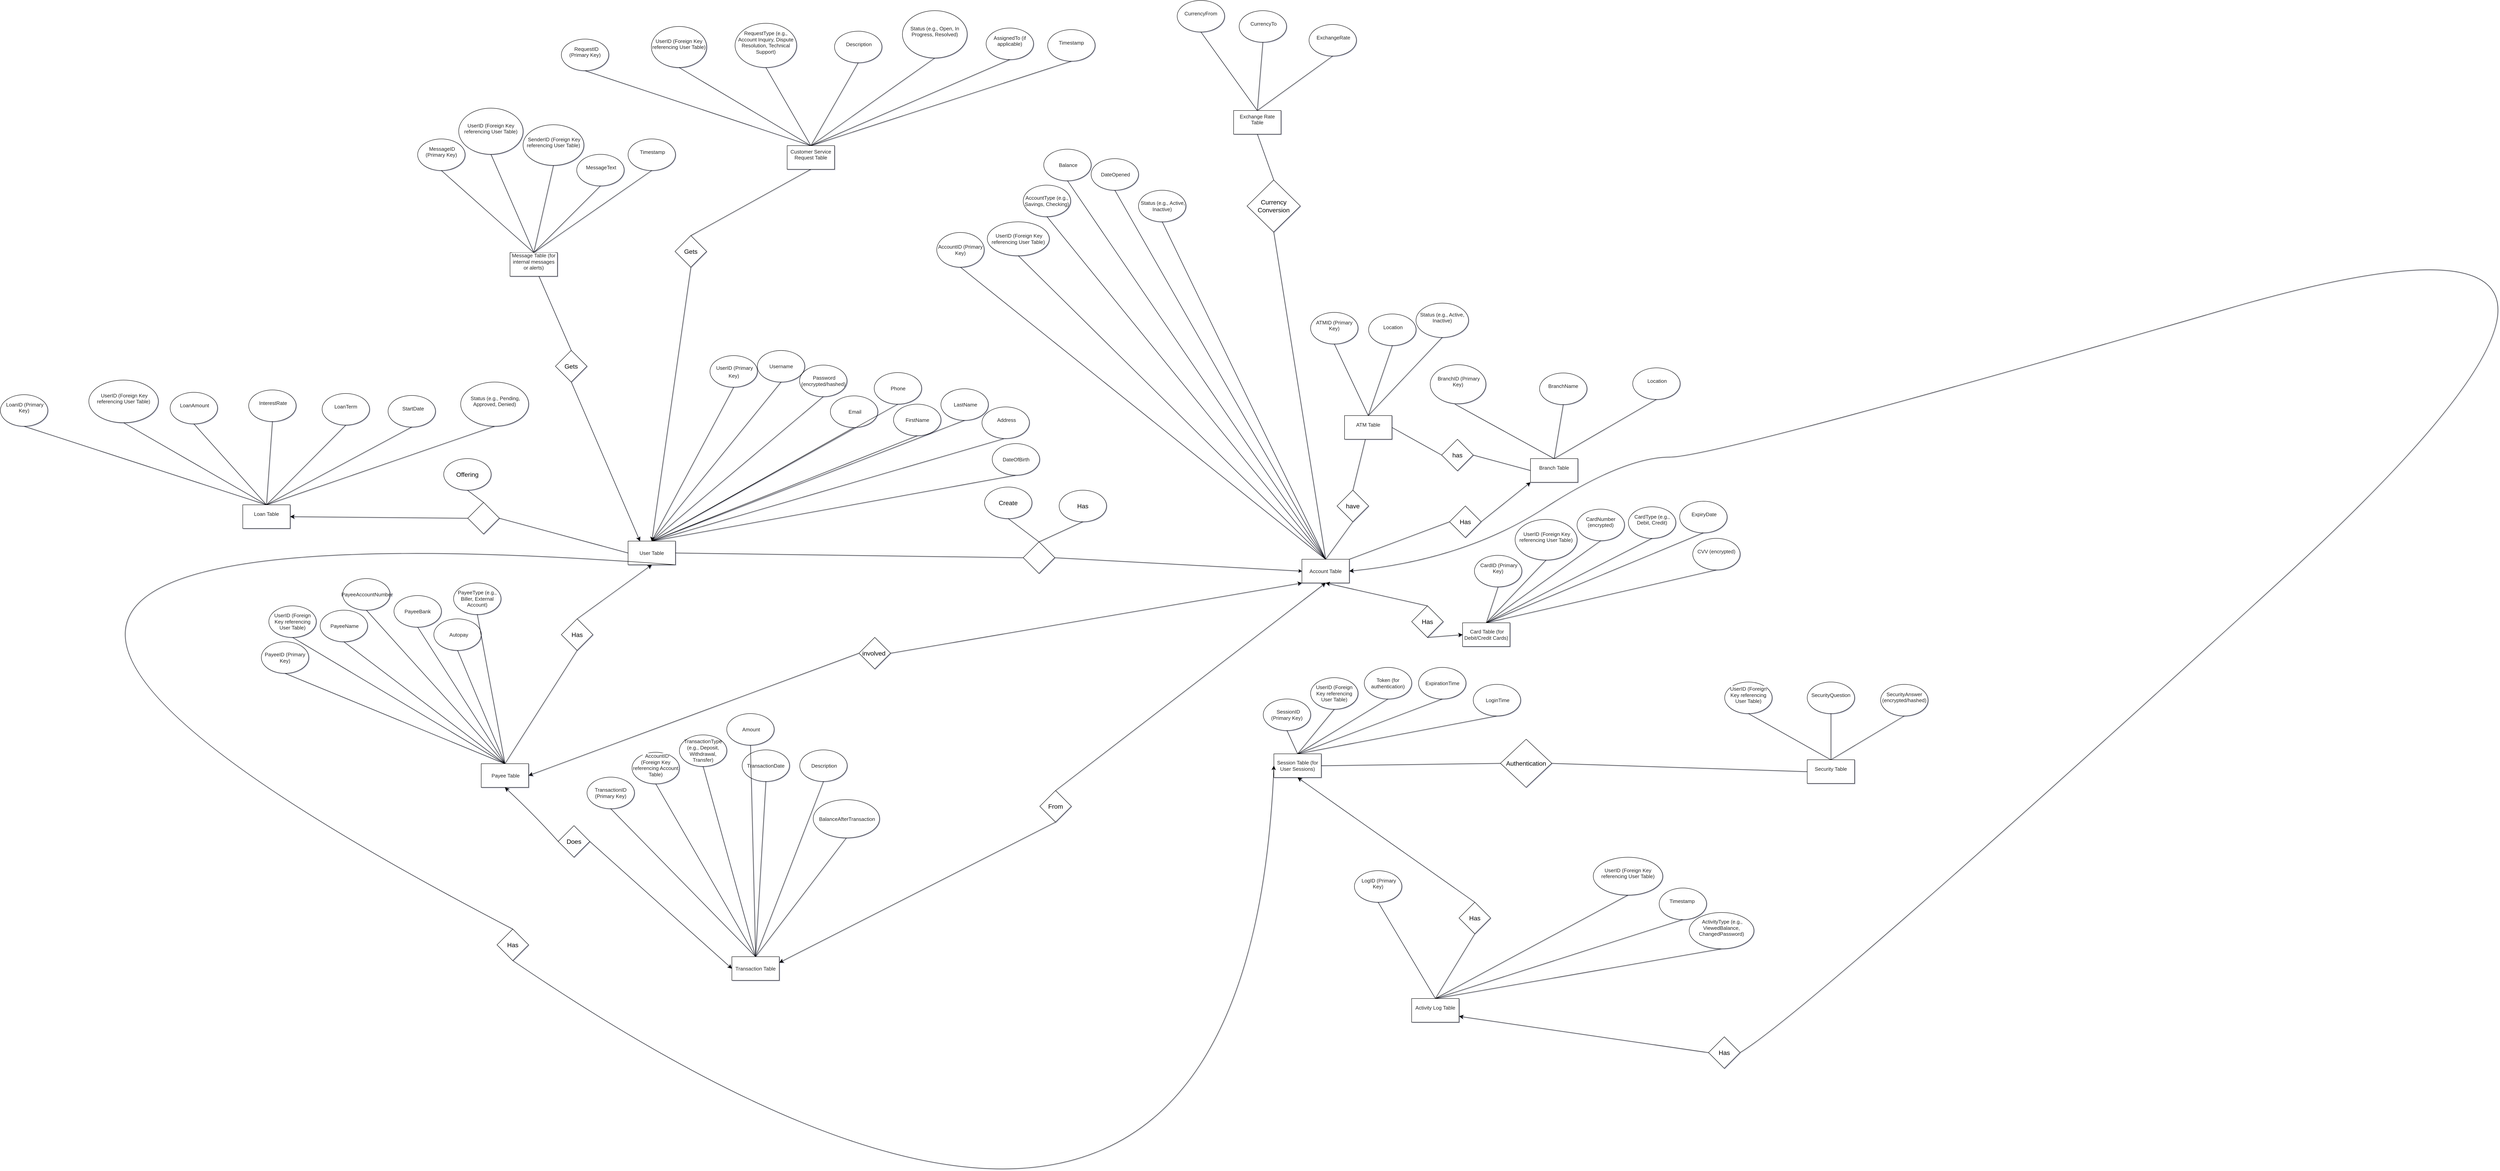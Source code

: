 <mxfile version="23.0.2" type="device">
  <diagram name="Page-1" id="JROnj5R4PWWWIS4w3WNy">
    <mxGraphModel dx="4990" dy="2840" grid="1" gridSize="13" guides="1" tooltips="1" connect="1" arrows="1" fold="1" page="0" pageScale="1" pageWidth="850" pageHeight="1100" background="none" math="0" shadow="1">
      <root>
        <mxCell id="0" />
        <mxCell id="1" parent="0" />
        <mxCell id="vtK2HyJHEZTtT15lJkL9-1" value="&lt;span style=&quot;color: rgb(34, 34, 34); font-family: Arial, Helvetica, sans-serif; font-size: small; text-align: start;&quot;&gt;&amp;nbsp;UserID (Primary Key)&lt;/span&gt;" style="ellipse;whiteSpace=wrap;html=1;fontSize=16;" parent="1" vertex="1">
          <mxGeometry x="-221.5" y="-218" width="120" height="80" as="geometry" />
        </mxCell>
        <mxCell id="7OcumLCk1DkHGJWgYzTT-1" value="&lt;span style=&quot;color: rgb(34, 34, 34); font-family: Arial, Helvetica, sans-serif; font-size: small; text-align: start;&quot;&gt;User Table&lt;/span&gt;" style="rounded=0;whiteSpace=wrap;html=1;" parent="1" vertex="1">
          <mxGeometry x="-429" y="252" width="120" height="60" as="geometry" />
        </mxCell>
        <mxCell id="7OcumLCk1DkHGJWgYzTT-2" value="&lt;span style=&quot;color: rgb(34, 34, 34); font-family: Arial, Helvetica, sans-serif; font-size: small; text-align: start;&quot;&gt;Username&lt;/span&gt;" style="ellipse;whiteSpace=wrap;html=1;" parent="1" vertex="1">
          <mxGeometry x="-101.5" y="-231" width="120" height="80" as="geometry" />
        </mxCell>
        <mxCell id="7OcumLCk1DkHGJWgYzTT-3" value="&lt;span style=&quot;color: rgb(34, 34, 34); font-family: Arial, Helvetica, sans-serif; font-size: small; text-align: start;&quot;&gt;Account Table&lt;/span&gt;" style="rounded=0;whiteSpace=wrap;html=1;" parent="1" vertex="1">
          <mxGeometry x="1278" y="298" width="120" height="60" as="geometry" />
        </mxCell>
        <mxCell id="7OcumLCk1DkHGJWgYzTT-4" value="&lt;span style=&quot;color: rgb(34, 34, 34); font-family: Arial, Helvetica, sans-serif; font-size: small; text-align: start;&quot;&gt;Transaction Table&lt;/span&gt;" style="rounded=0;whiteSpace=wrap;html=1;" parent="1" vertex="1">
          <mxGeometry x="-166" y="1305" width="120" height="60" as="geometry" />
        </mxCell>
        <mxCell id="7OcumLCk1DkHGJWgYzTT-5" value="&lt;span style=&quot;color: rgb(34, 34, 34); font-family: Arial, Helvetica, sans-serif; font-size: small; text-align: start;&quot;&gt;&amp;nbsp;Payee Table&lt;/span&gt;" style="rounded=0;whiteSpace=wrap;html=1;" parent="1" vertex="1">
          <mxGeometry x="-801" y="816" width="120" height="60" as="geometry" />
        </mxCell>
        <mxCell id="7OcumLCk1DkHGJWgYzTT-18" value="&lt;span style=&quot;color: rgb(34, 34, 34); font-family: Arial, Helvetica, sans-serif; font-size: small; text-align: start;&quot;&gt;&amp;nbsp;Password (encrypted/hashed)&lt;/span&gt;" style="ellipse;whiteSpace=wrap;html=1;" parent="1" vertex="1">
          <mxGeometry x="5.5" y="-194" width="120" height="80" as="geometry" />
        </mxCell>
        <mxCell id="7OcumLCk1DkHGJWgYzTT-23" value="&lt;span style=&quot;color: rgb(34, 34, 34); font-family: Arial, Helvetica, sans-serif; font-size: small; text-align: start;&quot;&gt;FirstName&lt;/span&gt;" style="ellipse;whiteSpace=wrap;html=1;" parent="1" vertex="1">
          <mxGeometry x="243.5" y="-95" width="120" height="80" as="geometry" />
        </mxCell>
        <mxCell id="7OcumLCk1DkHGJWgYzTT-24" value="&lt;span style=&quot;color: rgb(34, 34, 34); font-family: Arial, Helvetica, sans-serif; font-size: small; text-align: start;&quot;&gt;&amp;nbsp;LastName&lt;/span&gt;" style="ellipse;whiteSpace=wrap;html=1;" parent="1" vertex="1">
          <mxGeometry x="363.5" y="-134" width="120" height="80" as="geometry" />
        </mxCell>
        <mxCell id="7OcumLCk1DkHGJWgYzTT-25" value="&lt;span style=&quot;color: rgb(34, 34, 34); font-family: Arial, Helvetica, sans-serif; font-size: small; text-align: start;&quot;&gt;&amp;nbsp;Email&lt;/span&gt;" style="ellipse;whiteSpace=wrap;html=1;" parent="1" vertex="1">
          <mxGeometry x="83.5" y="-116" width="120" height="80" as="geometry" />
        </mxCell>
        <mxCell id="7OcumLCk1DkHGJWgYzTT-26" value="&lt;span style=&quot;color: rgb(34, 34, 34); font-family: Arial, Helvetica, sans-serif; font-size: small; text-align: start;&quot;&gt;Phone&lt;/span&gt;" style="ellipse;whiteSpace=wrap;html=1;" parent="1" vertex="1">
          <mxGeometry x="194.5" y="-175" width="120" height="80" as="geometry" />
        </mxCell>
        <mxCell id="7OcumLCk1DkHGJWgYzTT-41" value="&#xa;&lt;span style=&quot;color: rgb(34, 34, 34); font-family: Arial, Helvetica, sans-serif; font-size: small; font-style: normal; font-variant-ligatures: normal; font-variant-caps: normal; font-weight: 400; letter-spacing: normal; orphans: 2; text-align: start; text-indent: 0px; text-transform: none; widows: 2; word-spacing: 0px; -webkit-text-stroke-width: 0px; white-space: normal; background-color: rgb(255, 255, 255); text-decoration-thickness: initial; text-decoration-style: initial; text-decoration-color: initial; display: inline !important; float: none;&quot;&gt;&lt;span&gt;&amp;nbsp;&lt;/span&gt;Address&lt;/span&gt;&#xa;&#xa;" style="ellipse;whiteSpace=wrap;html=1;" parent="1" vertex="1">
          <mxGeometry x="467.5" y="-88" width="120" height="80" as="geometry" />
        </mxCell>
        <mxCell id="7OcumLCk1DkHGJWgYzTT-42" value="&lt;span style=&quot;color: rgb(34, 34, 34); font-family: Arial, Helvetica, sans-serif; font-size: small; text-align: start;&quot;&gt;DateOfBirth&lt;/span&gt;" style="ellipse;whiteSpace=wrap;html=1;" parent="1" vertex="1">
          <mxGeometry x="493.5" y="5" width="120" height="80" as="geometry" />
        </mxCell>
        <mxCell id="7OcumLCk1DkHGJWgYzTT-43" value="&lt;span style=&quot;color: rgb(34, 34, 34); font-family: Arial, Helvetica, sans-serif; font-size: small; text-align: start;&quot;&gt;AccountID (Primary Key)&lt;/span&gt;" style="ellipse;whiteSpace=wrap;html=1;" parent="1" vertex="1">
          <mxGeometry x="353" y="-530" width="120" height="88" as="geometry" />
        </mxCell>
        <mxCell id="7OcumLCk1DkHGJWgYzTT-44" value="&lt;span style=&quot;color: rgb(34, 34, 34); font-family: Arial, Helvetica, sans-serif; font-size: small; text-align: start;&quot;&gt;&amp;nbsp;DateOpened&lt;/span&gt;" style="ellipse;whiteSpace=wrap;html=1;" parent="1" vertex="1">
          <mxGeometry x="744" y="-717" width="120" height="80" as="geometry" />
        </mxCell>
        <mxCell id="7OcumLCk1DkHGJWgYzTT-45" value="&lt;span style=&quot;color: rgb(34, 34, 34); font-family: Arial, Helvetica, sans-serif; font-size: small; text-align: start;&quot;&gt;TransactionID (Primary Key)&lt;/span&gt;" style="ellipse;whiteSpace=wrap;html=1;" parent="1" vertex="1">
          <mxGeometry x="-533" y="850" width="120" height="80" as="geometry" />
        </mxCell>
        <mxCell id="7OcumLCk1DkHGJWgYzTT-46" value="&#xa;&lt;span style=&quot;color: rgb(34, 34, 34); font-family: Arial, Helvetica, sans-serif; font-size: small; font-style: normal; font-variant-ligatures: normal; font-variant-caps: normal; font-weight: 400; letter-spacing: normal; orphans: 2; text-align: start; text-indent: 0px; text-transform: none; widows: 2; word-spacing: 0px; -webkit-text-stroke-width: 0px; white-space: normal; background-color: rgb(255, 255, 255); text-decoration-thickness: initial; text-decoration-style: initial; text-decoration-color: initial; display: inline !important; float: none;&quot;&gt;&amp;nbsp; AccountID (Foreign Key referencing Account Table)&lt;/span&gt;&#xa;&#xa;" style="ellipse;whiteSpace=wrap;html=1;" parent="1" vertex="1">
          <mxGeometry x="-419" y="787" width="120" height="80" as="geometry" />
        </mxCell>
        <mxCell id="7OcumLCk1DkHGJWgYzTT-47" value="&lt;span style=&quot;color: rgb(34, 34, 34); font-family: Arial, Helvetica, sans-serif; font-size: small; text-align: start;&quot;&gt;TransactionType (e.g., Deposit, Withdrawal, Transfer)&lt;/span&gt;" style="ellipse;whiteSpace=wrap;html=1;" parent="1" vertex="1">
          <mxGeometry x="-299" y="743" width="120" height="80" as="geometry" />
        </mxCell>
        <mxCell id="7OcumLCk1DkHGJWgYzTT-48" value="&lt;span style=&quot;color: rgb(34, 34, 34); font-family: Arial, Helvetica, sans-serif; font-size: small; text-align: start;&quot;&gt;&amp;nbsp;Status (e.g., Active, Inactive)&lt;/span&gt;" style="ellipse;whiteSpace=wrap;html=1;" parent="1" vertex="1">
          <mxGeometry x="864" y="-637" width="120" height="80" as="geometry" />
        </mxCell>
        <mxCell id="7OcumLCk1DkHGJWgYzTT-49" value="&lt;span style=&quot;color: rgb(34, 34, 34); font-family: Arial, Helvetica, sans-serif; font-size: small; text-align: start;&quot;&gt;&amp;nbsp;Balance&lt;/span&gt;" style="ellipse;whiteSpace=wrap;html=1;" parent="1" vertex="1">
          <mxGeometry x="624" y="-741" width="120" height="80" as="geometry" />
        </mxCell>
        <mxCell id="7OcumLCk1DkHGJWgYzTT-50" value="&lt;span style=&quot;color: rgb(34, 34, 34); font-family: Arial, Helvetica, sans-serif; font-size: small; text-align: start;&quot;&gt;AccountType (e.g., Savings, Checking)&lt;/span&gt;" style="ellipse;whiteSpace=wrap;html=1;" parent="1" vertex="1">
          <mxGeometry x="572" y="-650" width="120" height="80" as="geometry" />
        </mxCell>
        <mxCell id="7OcumLCk1DkHGJWgYzTT-51" value="&lt;span style=&quot;color: rgb(34, 34, 34); font-family: Arial, Helvetica, sans-serif; font-size: small; text-align: start;&quot;&gt;&amp;nbsp;UserID (Foreign Key referencing User Table)&lt;/span&gt;" style="ellipse;whiteSpace=wrap;html=1;" parent="1" vertex="1">
          <mxGeometry x="481" y="-557" width="157" height="86" as="geometry" />
        </mxCell>
        <mxCell id="7OcumLCk1DkHGJWgYzTT-52" value="&lt;span style=&quot;color: rgb(34, 34, 34); font-family: Arial, Helvetica, sans-serif; font-size: small; text-align: start;&quot;&gt;&amp;nbsp;BalanceAfterTransaction&lt;/span&gt;" style="ellipse;whiteSpace=wrap;html=1;" parent="1" vertex="1">
          <mxGeometry x="40" y="907" width="168" height="97" as="geometry" />
        </mxCell>
        <mxCell id="7OcumLCk1DkHGJWgYzTT-53" value="&lt;span style=&quot;color: rgb(34, 34, 34); font-family: Arial, Helvetica, sans-serif; font-size: small; text-align: start;&quot;&gt;&amp;nbsp;Description&lt;/span&gt;" style="ellipse;whiteSpace=wrap;html=1;" parent="1" vertex="1">
          <mxGeometry x="6" y="781" width="120" height="80" as="geometry" />
        </mxCell>
        <mxCell id="7OcumLCk1DkHGJWgYzTT-54" value="&lt;span style=&quot;color: rgb(34, 34, 34); font-family: Arial, Helvetica, sans-serif; font-size: small; text-align: start;&quot;&gt;TransactionDate&lt;/span&gt;" style="ellipse;whiteSpace=wrap;html=1;" parent="1" vertex="1">
          <mxGeometry x="-140" y="781" width="120" height="80" as="geometry" />
        </mxCell>
        <mxCell id="7OcumLCk1DkHGJWgYzTT-55" value="&lt;span style=&quot;color: rgb(34, 34, 34); font-family: Arial, Helvetica, sans-serif; font-size: small; text-align: start;&quot;&gt;&amp;nbsp;Amount&lt;/span&gt;" style="ellipse;whiteSpace=wrap;html=1;" parent="1" vertex="1">
          <mxGeometry x="-179" y="689" width="120" height="80" as="geometry" />
        </mxCell>
        <mxCell id="7OcumLCk1DkHGJWgYzTT-56" value="&lt;span style=&quot;color: rgb(34, 34, 34); font-family: Arial, Helvetica, sans-serif; font-size: small; text-align: start;&quot;&gt;&amp;nbsp; Autopay&lt;/span&gt;" style="ellipse;whiteSpace=wrap;html=1;" parent="1" vertex="1">
          <mxGeometry x="-921" y="449" width="120" height="80" as="geometry" />
        </mxCell>
        <mxCell id="7OcumLCk1DkHGJWgYzTT-57" value="&lt;span style=&quot;color: rgb(34, 34, 34); font-family: Arial, Helvetica, sans-serif; font-size: small; text-align: start;&quot;&gt;PayeeBank&lt;/span&gt;" style="ellipse;whiteSpace=wrap;html=1;" parent="1" vertex="1">
          <mxGeometry x="-1022" y="390" width="120" height="80" as="geometry" />
        </mxCell>
        <mxCell id="7OcumLCk1DkHGJWgYzTT-58" value="&lt;span style=&quot;color: rgb(34, 34, 34); font-family: Arial, Helvetica, sans-serif; font-size: small; text-align: start;&quot;&gt;&amp;nbsp;PayeeAccountNumber&lt;/span&gt;" style="ellipse;whiteSpace=wrap;html=1;" parent="1" vertex="1">
          <mxGeometry x="-1152" y="347" width="120" height="80" as="geometry" />
        </mxCell>
        <mxCell id="7OcumLCk1DkHGJWgYzTT-59" value="&lt;span style=&quot;color: rgb(34, 34, 34); font-family: Arial, Helvetica, sans-serif; font-size: small; text-align: start;&quot;&gt;&amp;nbsp;PayeeName&lt;/span&gt;" style="ellipse;whiteSpace=wrap;html=1;" parent="1" vertex="1">
          <mxGeometry x="-1209" y="427" width="120" height="80" as="geometry" />
        </mxCell>
        <mxCell id="7OcumLCk1DkHGJWgYzTT-60" value="&lt;span style=&quot;color: rgb(34, 34, 34); font-family: Arial, Helvetica, sans-serif; font-size: small; text-align: start;&quot;&gt;UserID (Foreign Key referencing User Table)&lt;/span&gt;" style="ellipse;whiteSpace=wrap;html=1;" parent="1" vertex="1">
          <mxGeometry x="-1339" y="416" width="120" height="80" as="geometry" />
        </mxCell>
        <mxCell id="7OcumLCk1DkHGJWgYzTT-61" value="&lt;span style=&quot;color: rgb(34, 34, 34); font-family: Arial, Helvetica, sans-serif; font-size: small; text-align: start;&quot;&gt;PayeeID (Primary Key)&lt;/span&gt;" style="ellipse;whiteSpace=wrap;html=1;" parent="1" vertex="1">
          <mxGeometry x="-1358" y="507" width="120" height="80" as="geometry" />
        </mxCell>
        <mxCell id="7OcumLCk1DkHGJWgYzTT-62" value="&lt;span style=&quot;color: rgb(34, 34, 34); font-family: Arial, Helvetica, sans-serif; font-size: small; text-align: start;&quot;&gt;PayeeType (e.g., Biller, External Account)&lt;/span&gt;" style="ellipse;whiteSpace=wrap;html=1;" parent="1" vertex="1">
          <mxGeometry x="-871" y="358" width="120" height="80" as="geometry" />
        </mxCell>
        <mxCell id="7OcumLCk1DkHGJWgYzTT-63" value="&lt;span style=&quot;color: rgb(34, 34, 34); font-family: Arial, Helvetica, sans-serif; font-size: small; text-align: start;&quot;&gt;Session Table (for User Sessions)&lt;/span&gt;" style="rounded=0;whiteSpace=wrap;html=1;" parent="1" vertex="1">
          <mxGeometry x="1207" y="791" width="120" height="60" as="geometry" />
        </mxCell>
        <mxCell id="7OcumLCk1DkHGJWgYzTT-64" value="&#xa;&lt;span style=&quot;color: rgb(34, 34, 34); font-family: Arial, Helvetica, sans-serif; font-size: small; font-style: normal; font-variant-ligatures: normal; font-variant-caps: normal; font-weight: 400; letter-spacing: normal; orphans: 2; text-align: start; text-indent: 0px; text-transform: none; widows: 2; word-spacing: 0px; -webkit-text-stroke-width: 0px; white-space: normal; background-color: rgb(255, 255, 255); text-decoration-thickness: initial; text-decoration-style: initial; text-decoration-color: initial; display: inline !important; float: none;&quot;&gt;Security Table&lt;/span&gt;&#xa;&#xa;" style="rounded=0;whiteSpace=wrap;html=1;" parent="1" vertex="1">
          <mxGeometry x="2558" y="806" width="120" height="60" as="geometry" />
        </mxCell>
        <mxCell id="7OcumLCk1DkHGJWgYzTT-65" value="&#xa;&lt;span style=&quot;color: rgb(34, 34, 34); font-family: Arial, Helvetica, sans-serif; font-size: small; font-style: normal; font-variant-ligatures: normal; font-variant-caps: normal; font-weight: 400; letter-spacing: normal; orphans: 2; text-align: start; text-indent: 0px; text-transform: none; widows: 2; word-spacing: 0px; -webkit-text-stroke-width: 0px; white-space: normal; background-color: rgb(255, 255, 255); text-decoration-thickness: initial; text-decoration-style: initial; text-decoration-color: initial; display: inline !important; float: none;&quot;&gt;&lt;span&gt;&amp;nbsp;&lt;/span&gt;UserID (Foreign Key referencing User Table)&lt;/span&gt;&#xa;&#xa;" style="ellipse;whiteSpace=wrap;html=1;" parent="1" vertex="1">
          <mxGeometry x="-1795" y="-156" width="176" height="108" as="geometry" />
        </mxCell>
        <mxCell id="7OcumLCk1DkHGJWgYzTT-66" value="&#xa;&lt;span style=&quot;color: rgb(34, 34, 34); font-family: Arial, Helvetica, sans-serif; font-size: small; font-style: normal; font-variant-ligatures: normal; font-variant-caps: normal; font-weight: 400; letter-spacing: normal; orphans: 2; text-align: start; text-indent: 0px; text-transform: none; widows: 2; word-spacing: 0px; -webkit-text-stroke-width: 0px; white-space: normal; background-color: rgb(255, 255, 255); text-decoration-thickness: initial; text-decoration-style: initial; text-decoration-color: initial; display: inline !important; float: none;&quot;&gt;&lt;span&gt;&amp;nbsp;&lt;/span&gt;LoanAmount&lt;/span&gt;&#xa;&#xa;" style="ellipse;whiteSpace=wrap;html=1;" parent="1" vertex="1">
          <mxGeometry x="-1589" y="-125" width="120" height="80" as="geometry" />
        </mxCell>
        <mxCell id="7OcumLCk1DkHGJWgYzTT-68" value="&#xa;&lt;span style=&quot;color: rgb(34, 34, 34); font-family: Arial, Helvetica, sans-serif; font-size: small; font-style: normal; font-variant-ligatures: normal; font-variant-caps: normal; font-weight: 400; letter-spacing: normal; orphans: 2; text-align: start; text-indent: 0px; text-transform: none; widows: 2; word-spacing: 0px; -webkit-text-stroke-width: 0px; white-space: normal; background-color: rgb(255, 255, 255); text-decoration-thickness: initial; text-decoration-style: initial; text-decoration-color: initial; display: inline !important; float: none;&quot;&gt;SecurityAnswer (encrypted/hashed)&lt;/span&gt;&lt;br style=&quot;color: rgb(34, 34, 34); font-family: Arial, Helvetica, sans-serif; font-size: small; font-style: normal; font-variant-ligatures: normal; font-variant-caps: normal; font-weight: 400; letter-spacing: normal; orphans: 2; text-align: start; text-indent: 0px; text-transform: none; widows: 2; word-spacing: 0px; -webkit-text-stroke-width: 0px; white-space: normal; background-color: rgb(255, 255, 255); text-decoration-thickness: initial; text-decoration-style: initial; text-decoration-color: initial;&quot;&gt;&#xa;&#xa;" style="ellipse;whiteSpace=wrap;html=1;" parent="1" vertex="1">
          <mxGeometry x="2744" y="615" width="120" height="80" as="geometry" />
        </mxCell>
        <mxCell id="7OcumLCk1DkHGJWgYzTT-69" value="&#xa;&lt;span style=&quot;color: rgb(34, 34, 34); font-family: Arial, Helvetica, sans-serif; font-size: small; font-style: normal; font-variant-ligatures: normal; font-variant-caps: normal; font-weight: 400; letter-spacing: normal; orphans: 2; text-align: start; text-indent: 0px; text-transform: none; widows: 2; word-spacing: 0px; -webkit-text-stroke-width: 0px; white-space: normal; background-color: rgb(255, 255, 255); text-decoration-thickness: initial; text-decoration-style: initial; text-decoration-color: initial; display: inline !important; float: none;&quot;&gt;SecurityQuestion&lt;/span&gt;&#xa;&#xa;" style="ellipse;whiteSpace=wrap;html=1;" parent="1" vertex="1">
          <mxGeometry x="2558" y="609" width="120" height="80" as="geometry" />
        </mxCell>
        <mxCell id="7OcumLCk1DkHGJWgYzTT-70" value="&#xa;&lt;span style=&quot;color: rgb(34, 34, 34); font-family: Arial, Helvetica, sans-serif; font-size: small; font-style: normal; font-variant-ligatures: normal; font-variant-caps: normal; font-weight: 400; letter-spacing: normal; orphans: 2; text-align: start; text-indent: 0px; text-transform: none; widows: 2; word-spacing: 0px; -webkit-text-stroke-width: 0px; white-space: normal; background-color: rgb(255, 255, 255); text-decoration-thickness: initial; text-decoration-style: initial; text-decoration-color: initial; display: inline !important; float: none;&quot;&gt;UserID (Foreign Key referencing User Table)&lt;/span&gt;&#xa;&#xa;" style="ellipse;whiteSpace=wrap;html=1;" parent="1" vertex="1">
          <mxGeometry x="2349" y="609" width="120" height="80" as="geometry" />
        </mxCell>
        <mxCell id="7OcumLCk1DkHGJWgYzTT-72" value="&#xa;&lt;span style=&quot;color: rgb(34, 34, 34); font-family: Arial, Helvetica, sans-serif; font-size: small; font-style: normal; font-variant-ligatures: normal; font-variant-caps: normal; font-weight: 400; letter-spacing: normal; orphans: 2; text-align: start; text-indent: 0px; text-transform: none; widows: 2; word-spacing: 0px; -webkit-text-stroke-width: 0px; white-space: normal; background-color: rgb(255, 255, 255); text-decoration-thickness: initial; text-decoration-style: initial; text-decoration-color: initial; display: inline !important; float: none;&quot;&gt;&lt;span&gt;&amp;nbsp;&lt;/span&gt;ExpiryDate&lt;/span&gt;&#xa;&#xa;" style="ellipse;whiteSpace=wrap;html=1;" parent="1" vertex="1">
          <mxGeometry x="2235" y="151" width="120" height="80" as="geometry" />
        </mxCell>
        <mxCell id="7OcumLCk1DkHGJWgYzTT-73" value="&lt;span style=&quot;color: rgb(34, 34, 34); font-family: Arial, Helvetica, sans-serif; font-size: small; text-align: start;&quot;&gt;&amp;nbsp;LoginTime&lt;/span&gt;" style="ellipse;whiteSpace=wrap;html=1;" parent="1" vertex="1">
          <mxGeometry x="1712" y="615" width="120" height="80" as="geometry" />
        </mxCell>
        <mxCell id="7OcumLCk1DkHGJWgYzTT-74" value="&lt;span style=&quot;color: rgb(34, 34, 34); font-family: Arial, Helvetica, sans-serif; font-size: small; text-align: start;&quot;&gt;ExpirationTime&lt;/span&gt;" style="ellipse;whiteSpace=wrap;html=1;" parent="1" vertex="1">
          <mxGeometry x="1573.5" y="572" width="120" height="80" as="geometry" />
        </mxCell>
        <mxCell id="7OcumLCk1DkHGJWgYzTT-75" value="&lt;span style=&quot;color: rgb(34, 34, 34); font-family: Arial, Helvetica, sans-serif; font-size: small; text-align: start;&quot;&gt;Token (for authentication)&lt;/span&gt;" style="ellipse;whiteSpace=wrap;html=1;" parent="1" vertex="1">
          <mxGeometry x="1436" y="572" width="120" height="80" as="geometry" />
        </mxCell>
        <mxCell id="7OcumLCk1DkHGJWgYzTT-76" value="&lt;span style=&quot;color: rgb(34, 34, 34); font-family: Arial, Helvetica, sans-serif; font-size: small; text-align: start;&quot;&gt;UserID (Foreign Key referencing User Table)&lt;/span&gt;" style="ellipse;whiteSpace=wrap;html=1;" parent="1" vertex="1">
          <mxGeometry x="1300" y="598" width="120" height="80" as="geometry" />
        </mxCell>
        <mxCell id="7OcumLCk1DkHGJWgYzTT-77" value="&lt;span style=&quot;color: rgb(34, 34, 34); font-family: Arial, Helvetica, sans-serif; font-size: small; text-align: start;&quot;&gt;&amp;nbsp; SessionID (Primary Key)&lt;/span&gt;" style="ellipse;whiteSpace=wrap;html=1;" parent="1" vertex="1">
          <mxGeometry x="1180" y="652" width="120" height="80" as="geometry" />
        </mxCell>
        <mxCell id="7OcumLCk1DkHGJWgYzTT-81" value="&#xa;&lt;span style=&quot;color: rgb(34, 34, 34); font-family: Arial, Helvetica, sans-serif; font-size: small; font-style: normal; font-variant-ligatures: normal; font-variant-caps: normal; font-weight: 400; letter-spacing: normal; orphans: 2; text-align: start; text-indent: 0px; text-transform: none; widows: 2; word-spacing: 0px; -webkit-text-stroke-width: 0px; white-space: normal; background-color: rgb(255, 255, 255); text-decoration-thickness: initial; text-decoration-style: initial; text-decoration-color: initial; display: inline !important; float: none;&quot;&gt;Loan Table&lt;/span&gt;&#xa;&#xa;" style="rounded=0;whiteSpace=wrap;html=1;" parent="1" vertex="1">
          <mxGeometry x="-1405" y="160" width="120" height="60" as="geometry" />
        </mxCell>
        <mxCell id="7OcumLCk1DkHGJWgYzTT-83" value="&lt;span style=&quot;color: rgb(34, 34, 34); font-family: Arial, Helvetica, sans-serif; font-size: small; text-align: start;&quot;&gt;&amp;nbsp;Card Table (for Debit/Credit Cards)&lt;/span&gt;" style="rounded=0;whiteSpace=wrap;html=1;" parent="1" vertex="1">
          <mxGeometry x="1685" y="459" width="120" height="60" as="geometry" />
        </mxCell>
        <mxCell id="7OcumLCk1DkHGJWgYzTT-86" value="&#xa;&lt;span style=&quot;color: rgb(34, 34, 34); font-family: Arial, Helvetica, sans-serif; font-size: small; font-style: normal; font-variant-ligatures: normal; font-variant-caps: normal; font-weight: 400; letter-spacing: normal; orphans: 2; text-align: start; text-indent: 0px; text-transform: none; widows: 2; word-spacing: 0px; -webkit-text-stroke-width: 0px; white-space: normal; background-color: rgb(255, 255, 255); text-decoration-thickness: initial; text-decoration-style: initial; text-decoration-color: initial; display: inline !important; float: none;&quot;&gt;CardType (e.g., Debit, Credit)&lt;/span&gt;&#xa;&#xa;" style="ellipse;whiteSpace=wrap;html=1;" parent="1" vertex="1">
          <mxGeometry x="2105" y="165" width="120" height="80" as="geometry" />
        </mxCell>
        <mxCell id="7OcumLCk1DkHGJWgYzTT-87" value="&#xa;&lt;span style=&quot;color: rgb(34, 34, 34); font-family: Arial, Helvetica, sans-serif; font-size: small; font-style: normal; font-variant-ligatures: normal; font-variant-caps: normal; font-weight: 400; letter-spacing: normal; orphans: 2; text-align: start; text-indent: 0px; text-transform: none; widows: 2; word-spacing: 0px; -webkit-text-stroke-width: 0px; white-space: normal; background-color: rgb(255, 255, 255); text-decoration-thickness: initial; text-decoration-style: initial; text-decoration-color: initial; display: inline !important; float: none;&quot;&gt;CardNumber (encrypted)&lt;/span&gt;&#xa;&#xa;" style="ellipse;whiteSpace=wrap;html=1;" parent="1" vertex="1">
          <mxGeometry x="1975" y="171" width="120" height="80" as="geometry" />
        </mxCell>
        <mxCell id="7OcumLCk1DkHGJWgYzTT-88" value="&#xa;&lt;span style=&quot;color: rgb(34, 34, 34); font-family: Arial, Helvetica, sans-serif; font-size: small; font-style: normal; font-variant-ligatures: normal; font-variant-caps: normal; font-weight: 400; letter-spacing: normal; orphans: 2; text-align: start; text-indent: 0px; text-transform: none; widows: 2; word-spacing: 0px; -webkit-text-stroke-width: 0px; white-space: normal; background-color: rgb(255, 255, 255); text-decoration-thickness: initial; text-decoration-style: initial; text-decoration-color: initial; display: inline !important; float: none;&quot;&gt;&lt;span&gt;&amp;nbsp;&lt;/span&gt;UserID (Foreign Key referencing User Table)&lt;/span&gt;&#xa;&#xa;" style="ellipse;whiteSpace=wrap;html=1;" parent="1" vertex="1">
          <mxGeometry x="1818" y="197" width="157" height="103" as="geometry" />
        </mxCell>
        <mxCell id="7OcumLCk1DkHGJWgYzTT-89" value="&#xa;&lt;span style=&quot;color: rgb(34, 34, 34); font-family: Arial, Helvetica, sans-serif; font-size: small; font-style: normal; font-variant-ligatures: normal; font-variant-caps: normal; font-weight: 400; letter-spacing: normal; orphans: 2; text-align: start; text-indent: 0px; text-transform: none; widows: 2; word-spacing: 0px; -webkit-text-stroke-width: 0px; white-space: normal; background-color: rgb(255, 255, 255); text-decoration-thickness: initial; text-decoration-style: initial; text-decoration-color: initial; display: inline !important; float: none;&quot;&gt;&lt;span&gt;&amp;nbsp;&lt;/span&gt;CardID (Primary Key)&lt;/span&gt;&#xa;&#xa;" style="ellipse;whiteSpace=wrap;html=1;" parent="1" vertex="1">
          <mxGeometry x="1715" y="288" width="120" height="80" as="geometry" />
        </mxCell>
        <mxCell id="7OcumLCk1DkHGJWgYzTT-90" value="&#xa;&lt;span style=&quot;color: rgb(34, 34, 34); font-family: Arial, Helvetica, sans-serif; font-size: small; font-style: normal; font-variant-ligatures: normal; font-variant-caps: normal; font-weight: 400; letter-spacing: normal; orphans: 2; text-align: start; text-indent: 0px; text-transform: none; widows: 2; word-spacing: 0px; -webkit-text-stroke-width: 0px; white-space: normal; background-color: rgb(255, 255, 255); text-decoration-thickness: initial; text-decoration-style: initial; text-decoration-color: initial; display: inline !important; float: none;&quot;&gt;CVV (encrypted)&lt;/span&gt;&#xa;&#xa;" style="ellipse;whiteSpace=wrap;html=1;" parent="1" vertex="1">
          <mxGeometry x="2268" y="245" width="120" height="80" as="geometry" />
        </mxCell>
        <mxCell id="7OcumLCk1DkHGJWgYzTT-91" value="&#xa;&lt;span style=&quot;color: rgb(34, 34, 34); font-family: Arial, Helvetica, sans-serif; font-size: small; font-style: normal; font-variant-ligatures: normal; font-variant-caps: normal; font-weight: 400; letter-spacing: normal; orphans: 2; text-align: start; text-indent: 0px; text-transform: none; widows: 2; word-spacing: 0px; -webkit-text-stroke-width: 0px; white-space: normal; background-color: rgb(255, 255, 255); text-decoration-thickness: initial; text-decoration-style: initial; text-decoration-color: initial; display: inline !important; float: none;&quot;&gt;LoanTerm&lt;/span&gt;&#xa;&#xa;" style="ellipse;whiteSpace=wrap;html=1;" parent="1" vertex="1">
          <mxGeometry x="-1204" y="-122" width="120" height="80" as="geometry" />
        </mxCell>
        <mxCell id="7OcumLCk1DkHGJWgYzTT-92" value="&#xa;&lt;span style=&quot;color: rgb(34, 34, 34); font-family: Arial, Helvetica, sans-serif; font-size: small; font-style: normal; font-variant-ligatures: normal; font-variant-caps: normal; font-weight: 400; letter-spacing: normal; orphans: 2; text-align: start; text-indent: 0px; text-transform: none; widows: 2; word-spacing: 0px; -webkit-text-stroke-width: 0px; white-space: normal; background-color: rgb(255, 255, 255); text-decoration-thickness: initial; text-decoration-style: initial; text-decoration-color: initial; display: inline !important; float: none;&quot;&gt;&lt;span&gt;&amp;nbsp;&lt;/span&gt;InterestRate&lt;/span&gt;&#xa;&#xa;" style="ellipse;whiteSpace=wrap;html=1;" parent="1" vertex="1">
          <mxGeometry x="-1390" y="-131" width="120" height="80" as="geometry" />
        </mxCell>
        <mxCell id="7OcumLCk1DkHGJWgYzTT-93" value="&#xa;&lt;span style=&quot;color: rgb(34, 34, 34); font-family: Arial, Helvetica, sans-serif; font-size: small; font-style: normal; font-variant-ligatures: normal; font-variant-caps: normal; font-weight: 400; letter-spacing: normal; orphans: 2; text-align: start; text-indent: 0px; text-transform: none; widows: 2; word-spacing: 0px; -webkit-text-stroke-width: 0px; white-space: normal; background-color: rgb(255, 255, 255); text-decoration-thickness: initial; text-decoration-style: initial; text-decoration-color: initial; display: inline !important; float: none;&quot;&gt;&lt;span&gt;&amp;nbsp;&lt;/span&gt;LoanID (Primary Key)&lt;/span&gt;&#xa;&#xa;" style="ellipse;whiteSpace=wrap;html=1;" parent="1" vertex="1">
          <mxGeometry x="-2019" y="-119" width="120" height="80" as="geometry" />
        </mxCell>
        <mxCell id="7OcumLCk1DkHGJWgYzTT-94" value="&#xa;&lt;span style=&quot;color: rgb(34, 34, 34); font-family: Arial, Helvetica, sans-serif; font-size: small; font-style: normal; font-variant-ligatures: normal; font-variant-caps: normal; font-weight: 400; letter-spacing: normal; orphans: 2; text-align: start; text-indent: 0px; text-transform: none; widows: 2; word-spacing: 0px; -webkit-text-stroke-width: 0px; white-space: normal; background-color: rgb(255, 255, 255); text-decoration-thickness: initial; text-decoration-style: initial; text-decoration-color: initial; display: inline !important; float: none;&quot;&gt;&lt;span&gt;&amp;nbsp;&lt;/span&gt;Status (e.g., Pending, Approved, Denied)&lt;/span&gt;&#xa;&#xa;" style="ellipse;whiteSpace=wrap;html=1;" parent="1" vertex="1">
          <mxGeometry x="-853" y="-151" width="172" height="112" as="geometry" />
        </mxCell>
        <mxCell id="7OcumLCk1DkHGJWgYzTT-95" value="&#xa;&lt;span style=&quot;color: rgb(34, 34, 34); font-family: Arial, Helvetica, sans-serif; font-size: small; font-style: normal; font-variant-ligatures: normal; font-variant-caps: normal; font-weight: 400; letter-spacing: normal; orphans: 2; text-align: start; text-indent: 0px; text-transform: none; widows: 2; word-spacing: 0px; -webkit-text-stroke-width: 0px; white-space: normal; background-color: rgb(255, 255, 255); text-decoration-thickness: initial; text-decoration-style: initial; text-decoration-color: initial; display: inline !important; float: none;&quot;&gt;&amp;nbsp; StartDate&lt;/span&gt;&#xa;&#xa;" style="ellipse;whiteSpace=wrap;html=1;" parent="1" vertex="1">
          <mxGeometry x="-1037" y="-117" width="120" height="80" as="geometry" />
        </mxCell>
        <mxCell id="7OcumLCk1DkHGJWgYzTT-96" value="&#xa;&lt;span style=&quot;color: rgb(34, 34, 34); font-family: Arial, Helvetica, sans-serif; font-size: small; font-style: normal; font-variant-ligatures: normal; font-variant-caps: normal; font-weight: 400; letter-spacing: normal; orphans: 2; text-align: start; text-indent: 0px; text-transform: none; widows: 2; word-spacing: 0px; -webkit-text-stroke-width: 0px; white-space: normal; background-color: rgb(255, 255, 255); text-decoration-thickness: initial; text-decoration-style: initial; text-decoration-color: initial; display: inline !important; float: none;&quot;&gt;Message Table (for internal messages or alerts)&lt;/span&gt;&#xa;&#xa;" style="rounded=0;whiteSpace=wrap;html=1;" parent="1" vertex="1">
          <mxGeometry x="-728" y="-479" width="120" height="60" as="geometry" />
        </mxCell>
        <mxCell id="7OcumLCk1DkHGJWgYzTT-98" value="&#xa;&lt;span style=&quot;color: rgb(34, 34, 34); font-family: Arial, Helvetica, sans-serif; font-size: small; font-style: normal; font-variant-ligatures: normal; font-variant-caps: normal; font-weight: 400; letter-spacing: normal; orphans: 2; text-align: start; text-indent: 0px; text-transform: none; widows: 2; word-spacing: 0px; -webkit-text-stroke-width: 0px; white-space: normal; background-color: rgb(255, 255, 255); text-decoration-thickness: initial; text-decoration-style: initial; text-decoration-color: initial; display: inline !important; float: none;&quot;&gt;Exchange Rate Table&lt;/span&gt;&#xa;&#xa;" style="rounded=0;whiteSpace=wrap;html=1;" parent="1" vertex="1">
          <mxGeometry x="1105" y="-839" width="120" height="60" as="geometry" />
        </mxCell>
        <mxCell id="7OcumLCk1DkHGJWgYzTT-99" value="&#xa;&lt;span style=&quot;color: rgb(34, 34, 34); font-family: Arial, Helvetica, sans-serif; font-size: small; font-style: normal; font-variant-ligatures: normal; font-variant-caps: normal; font-weight: 400; letter-spacing: normal; orphans: 2; text-align: start; text-indent: 0px; text-transform: none; widows: 2; word-spacing: 0px; -webkit-text-stroke-width: 0px; white-space: normal; background-color: rgb(255, 255, 255); text-decoration-thickness: initial; text-decoration-style: initial; text-decoration-color: initial; display: inline !important; float: none;&quot;&gt;&lt;span&gt;&amp;nbsp;&lt;/span&gt;MessageText&lt;/span&gt;&#xa;&#xa;" style="ellipse;whiteSpace=wrap;html=1;" parent="1" vertex="1">
          <mxGeometry x="-559" y="-728" width="120" height="80" as="geometry" />
        </mxCell>
        <mxCell id="7OcumLCk1DkHGJWgYzTT-100" value="&#xa;&lt;span style=&quot;color: rgb(34, 34, 34); font-family: Arial, Helvetica, sans-serif; font-size: small; font-style: normal; font-variant-ligatures: normal; font-variant-caps: normal; font-weight: 400; letter-spacing: normal; orphans: 2; text-align: start; text-indent: 0px; text-transform: none; widows: 2; word-spacing: 0px; -webkit-text-stroke-width: 0px; white-space: normal; background-color: rgb(255, 255, 255); text-decoration-thickness: initial; text-decoration-style: initial; text-decoration-color: initial; display: inline !important; float: none;&quot;&gt;&lt;span&gt;&amp;nbsp;&lt;/span&gt;SenderID (Foreign Key referencing User Table)&lt;/span&gt;&#xa;&#xa;" style="ellipse;whiteSpace=wrap;html=1;" parent="1" vertex="1">
          <mxGeometry x="-695" y="-803" width="154" height="103" as="geometry" />
        </mxCell>
        <mxCell id="7OcumLCk1DkHGJWgYzTT-101" value="&#xa;&lt;span style=&quot;color: rgb(34, 34, 34); font-family: Arial, Helvetica, sans-serif; font-size: small; font-style: normal; font-variant-ligatures: normal; font-variant-caps: normal; font-weight: 400; letter-spacing: normal; orphans: 2; text-align: start; text-indent: 0px; text-transform: none; widows: 2; word-spacing: 0px; -webkit-text-stroke-width: 0px; white-space: normal; background-color: rgb(255, 255, 255); text-decoration-thickness: initial; text-decoration-style: initial; text-decoration-color: initial; display: inline !important; float: none;&quot;&gt;UserID (Foreign Key referencing User Table)&lt;/span&gt;&#xa;&#xa;" style="ellipse;whiteSpace=wrap;html=1;" parent="1" vertex="1">
          <mxGeometry x="-858" y="-845" width="163" height="117" as="geometry" />
        </mxCell>
        <mxCell id="7OcumLCk1DkHGJWgYzTT-102" value="&#xa;&lt;span style=&quot;color: rgb(34, 34, 34); font-family: Arial, Helvetica, sans-serif; font-size: small; font-style: normal; font-variant-ligatures: normal; font-variant-caps: normal; font-weight: 400; letter-spacing: normal; orphans: 2; text-align: start; text-indent: 0px; text-transform: none; widows: 2; word-spacing: 0px; -webkit-text-stroke-width: 0px; white-space: normal; background-color: rgb(255, 255, 255); text-decoration-thickness: initial; text-decoration-style: initial; text-decoration-color: initial; display: inline !important; float: none;&quot;&gt;&lt;span&gt;&amp;nbsp;&lt;/span&gt;MessageID (Primary Key)&lt;/span&gt;&#xa;&#xa;" style="ellipse;whiteSpace=wrap;html=1;" parent="1" vertex="1">
          <mxGeometry x="-962" y="-767" width="120" height="80" as="geometry" />
        </mxCell>
        <mxCell id="7OcumLCk1DkHGJWgYzTT-103" value="&#xa;&lt;span style=&quot;color: rgb(34, 34, 34); font-family: Arial, Helvetica, sans-serif; font-size: small; font-style: normal; font-variant-ligatures: normal; font-variant-caps: normal; font-weight: 400; letter-spacing: normal; orphans: 2; text-align: start; text-indent: 0px; text-transform: none; widows: 2; word-spacing: 0px; -webkit-text-stroke-width: 0px; white-space: normal; background-color: rgb(255, 255, 255); text-decoration-thickness: initial; text-decoration-style: initial; text-decoration-color: initial; display: inline !important; float: none;&quot;&gt;&lt;span&gt;&amp;nbsp;&lt;/span&gt;Timestamp&lt;/span&gt;&#xa;&#xa;" style="ellipse;whiteSpace=wrap;html=1;" parent="1" vertex="1">
          <mxGeometry x="-429" y="-767" width="120" height="80" as="geometry" />
        </mxCell>
        <mxCell id="7OcumLCk1DkHGJWgYzTT-104" value="&#xa;&lt;span style=&quot;color: rgb(34, 34, 34); font-family: Arial, Helvetica, sans-serif; font-size: small; font-style: normal; font-variant-ligatures: normal; font-variant-caps: normal; font-weight: 400; letter-spacing: normal; orphans: 2; text-align: start; text-indent: 0px; text-transform: none; widows: 2; word-spacing: 0px; -webkit-text-stroke-width: 0px; white-space: normal; background-color: rgb(255, 255, 255); text-decoration-thickness: initial; text-decoration-style: initial; text-decoration-color: initial; display: inline !important; float: none;&quot;&gt;CurrencyFrom&lt;/span&gt;&#xa;&#xa;" style="ellipse;whiteSpace=wrap;html=1;" parent="1" vertex="1">
          <mxGeometry x="962" y="-1118" width="120" height="80" as="geometry" />
        </mxCell>
        <mxCell id="7OcumLCk1DkHGJWgYzTT-105" value="&#xa;&lt;span style=&quot;color: rgb(34, 34, 34); font-family: Arial, Helvetica, sans-serif; font-size: small; font-style: normal; font-variant-ligatures: normal; font-variant-caps: normal; font-weight: 400; letter-spacing: normal; orphans: 2; text-align: start; text-indent: 0px; text-transform: none; widows: 2; word-spacing: 0px; -webkit-text-stroke-width: 0px; white-space: normal; background-color: rgb(255, 255, 255); text-decoration-thickness: initial; text-decoration-style: initial; text-decoration-color: initial; display: inline !important; float: none;&quot;&gt;&lt;span&gt;&amp;nbsp;&lt;/span&gt;ExchangeRate&lt;/span&gt;&#xa;&#xa;" style="ellipse;whiteSpace=wrap;html=1;" parent="1" vertex="1">
          <mxGeometry x="1296" y="-1057" width="120" height="80" as="geometry" />
        </mxCell>
        <mxCell id="7OcumLCk1DkHGJWgYzTT-106" value="&#xa;&lt;span style=&quot;color: rgb(34, 34, 34); font-family: Arial, Helvetica, sans-serif; font-size: small; font-style: normal; font-variant-ligatures: normal; font-variant-caps: normal; font-weight: 400; letter-spacing: normal; orphans: 2; text-align: start; text-indent: 0px; text-transform: none; widows: 2; word-spacing: 0px; -webkit-text-stroke-width: 0px; white-space: normal; background-color: rgb(255, 255, 255); text-decoration-thickness: initial; text-decoration-style: initial; text-decoration-color: initial; display: inline !important; float: none;&quot;&gt;&lt;span&gt;&amp;nbsp;&lt;/span&gt;CurrencyTo&lt;/span&gt;&#xa;&#xa;" style="ellipse;whiteSpace=wrap;html=1;" parent="1" vertex="1">
          <mxGeometry x="1119" y="-1092" width="120" height="80" as="geometry" />
        </mxCell>
        <mxCell id="7OcumLCk1DkHGJWgYzTT-110" value="&#xa;&lt;span style=&quot;color: rgb(34, 34, 34); font-family: Arial, Helvetica, sans-serif; font-size: small; font-style: normal; font-variant-ligatures: normal; font-variant-caps: normal; font-weight: 400; letter-spacing: normal; orphans: 2; text-align: start; text-indent: 0px; text-transform: none; widows: 2; word-spacing: 0px; -webkit-text-stroke-width: 0px; white-space: normal; background-color: rgb(255, 255, 255); text-decoration-thickness: initial; text-decoration-style: initial; text-decoration-color: initial; display: inline !important; float: none;&quot;&gt;Activity Log Table&lt;/span&gt;&#xa;&#xa;" style="rounded=0;whiteSpace=wrap;html=1;" parent="1" vertex="1">
          <mxGeometry x="1556" y="1411" width="120" height="60" as="geometry" />
        </mxCell>
        <mxCell id="7OcumLCk1DkHGJWgYzTT-111" value="&#xa;&lt;span style=&quot;color: rgb(34, 34, 34); font-family: Arial, Helvetica, sans-serif; font-size: small; font-style: normal; font-variant-ligatures: normal; font-variant-caps: normal; font-weight: 400; letter-spacing: normal; orphans: 2; text-align: start; text-indent: 0px; text-transform: none; widows: 2; word-spacing: 0px; -webkit-text-stroke-width: 0px; white-space: normal; background-color: rgb(255, 255, 255); text-decoration-thickness: initial; text-decoration-style: initial; text-decoration-color: initial; display: inline !important; float: none;&quot;&gt;Customer Service Request Table&lt;/span&gt;&#xa;&#xa;" style="rounded=0;whiteSpace=wrap;html=1;" parent="1" vertex="1">
          <mxGeometry x="-26" y="-750" width="120" height="60" as="geometry" />
        </mxCell>
        <mxCell id="7OcumLCk1DkHGJWgYzTT-112" value="&#xa;&lt;span style=&quot;color: rgb(34, 34, 34); font-family: Arial, Helvetica, sans-serif; font-size: small; font-style: normal; font-variant-ligatures: normal; font-variant-caps: normal; font-weight: 400; letter-spacing: normal; orphans: 2; text-align: start; text-indent: 0px; text-transform: none; widows: 2; word-spacing: 0px; -webkit-text-stroke-width: 0px; white-space: normal; background-color: rgb(255, 255, 255); text-decoration-thickness: initial; text-decoration-style: initial; text-decoration-color: initial; display: inline !important; float: none;&quot;&gt;ATM Table&lt;/span&gt;&#xa;&#xa;" style="rounded=0;whiteSpace=wrap;html=1;" parent="1" vertex="1">
          <mxGeometry x="1386" y="-66" width="120" height="60" as="geometry" />
        </mxCell>
        <mxCell id="7OcumLCk1DkHGJWgYzTT-116" value="&#xa;&lt;span style=&quot;color: rgb(34, 34, 34); font-family: Arial, Helvetica, sans-serif; font-size: small; font-style: normal; font-variant-ligatures: normal; font-variant-caps: normal; font-weight: 400; letter-spacing: normal; orphans: 2; text-align: start; text-indent: 0px; text-transform: none; widows: 2; word-spacing: 0px; -webkit-text-stroke-width: 0px; white-space: normal; background-color: rgb(255, 255, 255); text-decoration-thickness: initial; text-decoration-style: initial; text-decoration-color: initial; display: inline !important; float: none;&quot;&gt;Status (e.g., Active, Inactive)&lt;/span&gt;&#xa;&#xa;" style="ellipse;whiteSpace=wrap;html=1;" parent="1" vertex="1">
          <mxGeometry x="1567" y="-351" width="133" height="87" as="geometry" />
        </mxCell>
        <mxCell id="7OcumLCk1DkHGJWgYzTT-117" value="&#xa;&lt;span style=&quot;color: rgb(34, 34, 34); font-family: Arial, Helvetica, sans-serif; font-size: small; font-style: normal; font-variant-ligatures: normal; font-variant-caps: normal; font-weight: 400; letter-spacing: normal; orphans: 2; text-align: start; text-indent: 0px; text-transform: none; widows: 2; word-spacing: 0px; -webkit-text-stroke-width: 0px; white-space: normal; background-color: rgb(255, 255, 255); text-decoration-thickness: initial; text-decoration-style: initial; text-decoration-color: initial; display: inline !important; float: none;&quot;&gt;&lt;span&gt;&amp;nbsp;&lt;/span&gt;Location&lt;/span&gt;&#xa;&#xa;" style="ellipse;whiteSpace=wrap;html=1;" parent="1" vertex="1">
          <mxGeometry x="1447" y="-323.5" width="120" height="80" as="geometry" />
        </mxCell>
        <mxCell id="7OcumLCk1DkHGJWgYzTT-118" value="&#xa;&lt;span style=&quot;color: rgb(34, 34, 34); font-family: Arial, Helvetica, sans-serif; font-size: small; font-style: normal; font-variant-ligatures: normal; font-variant-caps: normal; font-weight: 400; letter-spacing: normal; orphans: 2; text-align: start; text-indent: 0px; text-transform: none; widows: 2; word-spacing: 0px; -webkit-text-stroke-width: 0px; white-space: normal; background-color: rgb(255, 255, 255); text-decoration-thickness: initial; text-decoration-style: initial; text-decoration-color: initial; display: inline !important; float: none;&quot;&gt;ATMID (Primary Key)&lt;/span&gt;&#xa;&#xa;" style="ellipse;whiteSpace=wrap;html=1;" parent="1" vertex="1">
          <mxGeometry x="1300" y="-327.5" width="120" height="80" as="geometry" />
        </mxCell>
        <mxCell id="7OcumLCk1DkHGJWgYzTT-119" value="&#xa;&lt;span style=&quot;color: rgb(34, 34, 34); font-family: Arial, Helvetica, sans-serif; font-size: small; font-style: normal; font-variant-ligatures: normal; font-variant-caps: normal; font-weight: 400; letter-spacing: normal; orphans: 2; text-align: start; text-indent: 0px; text-transform: none; widows: 2; word-spacing: 0px; -webkit-text-stroke-width: 0px; white-space: normal; background-color: rgb(255, 255, 255); text-decoration-thickness: initial; text-decoration-style: initial; text-decoration-color: initial; display: inline !important; float: none;&quot;&gt;Status (e.g., Open, In Progress, Resolved)&lt;/span&gt;&#xa;&#xa;" style="ellipse;whiteSpace=wrap;html=1;" parent="1" vertex="1">
          <mxGeometry x="266" y="-1092" width="164" height="120" as="geometry" />
        </mxCell>
        <mxCell id="7OcumLCk1DkHGJWgYzTT-120" value="&#xa;&lt;span style=&quot;color: rgb(34, 34, 34); font-family: Arial, Helvetica, sans-serif; font-size: small; font-style: normal; font-variant-ligatures: normal; font-variant-caps: normal; font-weight: 400; letter-spacing: normal; orphans: 2; text-align: start; text-indent: 0px; text-transform: none; widows: 2; word-spacing: 0px; -webkit-text-stroke-width: 0px; white-space: normal; background-color: rgb(255, 255, 255); text-decoration-thickness: initial; text-decoration-style: initial; text-decoration-color: initial; display: inline !important; float: none;&quot;&gt;&lt;span&gt;&amp;nbsp;&lt;/span&gt;Description&lt;/span&gt;&#xa;&#xa;" style="ellipse;whiteSpace=wrap;html=1;" parent="1" vertex="1">
          <mxGeometry x="94" y="-1040" width="120" height="80" as="geometry" />
        </mxCell>
        <mxCell id="7OcumLCk1DkHGJWgYzTT-121" value="&#xa;&lt;span style=&quot;color: rgb(34, 34, 34); font-family: Arial, Helvetica, sans-serif; font-size: small; font-style: normal; font-variant-ligatures: normal; font-variant-caps: normal; font-weight: 400; letter-spacing: normal; orphans: 2; text-align: start; text-indent: 0px; text-transform: none; widows: 2; word-spacing: 0px; -webkit-text-stroke-width: 0px; white-space: normal; background-color: rgb(255, 255, 255); text-decoration-thickness: initial; text-decoration-style: initial; text-decoration-color: initial; display: inline !important; float: none;&quot;&gt;RequestType (e.g., Account Inquiry, Dispute Resolution, Technical Support)&lt;/span&gt;&#xa;&#xa;" style="ellipse;whiteSpace=wrap;html=1;" parent="1" vertex="1">
          <mxGeometry x="-158" y="-1060" width="156" height="112" as="geometry" />
        </mxCell>
        <mxCell id="7OcumLCk1DkHGJWgYzTT-122" value="&#xa;&lt;span style=&quot;color: rgb(34, 34, 34); font-family: Arial, Helvetica, sans-serif; font-size: small; font-style: normal; font-variant-ligatures: normal; font-variant-caps: normal; font-weight: 400; letter-spacing: normal; orphans: 2; text-align: start; text-indent: 0px; text-transform: none; widows: 2; word-spacing: 0px; -webkit-text-stroke-width: 0px; white-space: normal; background-color: rgb(255, 255, 255); text-decoration-thickness: initial; text-decoration-style: initial; text-decoration-color: initial; display: inline !important; float: none;&quot;&gt;UserID (Foreign Key referencing User Table)&lt;/span&gt;&#xa;&#xa;" style="ellipse;whiteSpace=wrap;html=1;" parent="1" vertex="1">
          <mxGeometry x="-370" y="-1052" width="140" height="104" as="geometry" />
        </mxCell>
        <mxCell id="7OcumLCk1DkHGJWgYzTT-123" value="&#xa;&lt;span style=&quot;color: rgb(34, 34, 34); font-family: Arial, Helvetica, sans-serif; font-size: small; font-style: normal; font-variant-ligatures: normal; font-variant-caps: normal; font-weight: 400; letter-spacing: normal; orphans: 2; text-align: start; text-indent: 0px; text-transform: none; widows: 2; word-spacing: 0px; -webkit-text-stroke-width: 0px; white-space: normal; background-color: rgb(255, 255, 255); text-decoration-thickness: initial; text-decoration-style: initial; text-decoration-color: initial; display: inline !important; float: none;&quot;&gt;&amp;nbsp; RequestID (Primary Key)&lt;/span&gt;&#xa;&#xa;" style="ellipse;whiteSpace=wrap;html=1;" parent="1" vertex="1">
          <mxGeometry x="-598" y="-1020" width="120" height="80" as="geometry" />
        </mxCell>
        <mxCell id="7OcumLCk1DkHGJWgYzTT-126" value="&#xa;&lt;span style=&quot;color: rgb(34, 34, 34); font-family: Arial, Helvetica, sans-serif; font-size: small; font-style: normal; font-variant-ligatures: normal; font-variant-caps: normal; font-weight: 400; letter-spacing: normal; orphans: 2; text-align: start; text-indent: 0px; text-transform: none; widows: 2; word-spacing: 0px; -webkit-text-stroke-width: 0px; white-space: normal; background-color: rgb(255, 255, 255); text-decoration-thickness: initial; text-decoration-style: initial; text-decoration-color: initial; display: inline !important; float: none;&quot;&gt;Timestamp&amp;nbsp;&lt;/span&gt;&#xa;&#xa;" style="ellipse;whiteSpace=wrap;html=1;" parent="1" vertex="1">
          <mxGeometry x="2183" y="1131" width="120" height="80" as="geometry" />
        </mxCell>
        <mxCell id="7OcumLCk1DkHGJWgYzTT-127" value="&#xa;&lt;span style=&quot;color: rgb(34, 34, 34); font-family: Arial, Helvetica, sans-serif; font-size: small; font-style: normal; font-variant-ligatures: normal; font-variant-caps: normal; font-weight: 400; letter-spacing: normal; orphans: 2; text-align: start; text-indent: 0px; text-transform: none; widows: 2; word-spacing: 0px; -webkit-text-stroke-width: 0px; white-space: normal; background-color: rgb(255, 255, 255); text-decoration-thickness: initial; text-decoration-style: initial; text-decoration-color: initial; display: inline !important; float: none;&quot;&gt;&lt;span&gt;&amp;nbsp;&lt;/span&gt;ActivityType (e.g., ViewedBalance, ChangedPassword)&lt;/span&gt;&#xa;&#xa;" style="ellipse;whiteSpace=wrap;html=1;" parent="1" vertex="1">
          <mxGeometry x="2259" y="1193" width="164" height="92" as="geometry" />
        </mxCell>
        <mxCell id="7OcumLCk1DkHGJWgYzTT-128" value="&#xa;&lt;span style=&quot;color: rgb(34, 34, 34); font-family: Arial, Helvetica, sans-serif; font-size: small; font-style: normal; font-variant-ligatures: normal; font-variant-caps: normal; font-weight: 400; letter-spacing: normal; orphans: 2; text-align: start; text-indent: 0px; text-transform: none; widows: 2; word-spacing: 0px; -webkit-text-stroke-width: 0px; white-space: normal; background-color: rgb(255, 255, 255); text-decoration-thickness: initial; text-decoration-style: initial; text-decoration-color: initial; display: inline !important; float: none;&quot;&gt;UserID (Foreign Key referencing User Table)&lt;/span&gt;&#xa;&#xa;" style="ellipse;whiteSpace=wrap;html=1;" parent="1" vertex="1">
          <mxGeometry x="2016" y="1053" width="176" height="96" as="geometry" />
        </mxCell>
        <mxCell id="7OcumLCk1DkHGJWgYzTT-129" value="&#xa;&lt;span style=&quot;color: rgb(34, 34, 34); font-family: Arial, Helvetica, sans-serif; font-size: small; font-style: normal; font-variant-ligatures: normal; font-variant-caps: normal; font-weight: 400; letter-spacing: normal; orphans: 2; text-align: start; text-indent: 0px; text-transform: none; widows: 2; word-spacing: 0px; -webkit-text-stroke-width: 0px; white-space: normal; background-color: rgb(255, 255, 255); text-decoration-thickness: initial; text-decoration-style: initial; text-decoration-color: initial; display: inline !important; float: none;&quot;&gt;&lt;span&gt;&amp;nbsp;&lt;/span&gt;LogID (Primary Key)&lt;/span&gt;&#xa;&#xa;" style="ellipse;whiteSpace=wrap;html=1;" parent="1" vertex="1">
          <mxGeometry x="1411" y="1087" width="120" height="80" as="geometry" />
        </mxCell>
        <mxCell id="7OcumLCk1DkHGJWgYzTT-130" value="&#xa;&lt;span style=&quot;color: rgb(34, 34, 34); font-family: Arial, Helvetica, sans-serif; font-size: small; font-style: normal; font-variant-ligatures: normal; font-variant-caps: normal; font-weight: 400; letter-spacing: normal; orphans: 2; text-align: start; text-indent: 0px; text-transform: none; widows: 2; word-spacing: 0px; -webkit-text-stroke-width: 0px; white-space: normal; background-color: rgb(255, 255, 255); text-decoration-thickness: initial; text-decoration-style: initial; text-decoration-color: initial; display: inline !important; float: none;&quot;&gt;Timestamp&lt;/span&gt;&#xa;&#xa;" style="ellipse;whiteSpace=wrap;html=1;" parent="1" vertex="1">
          <mxGeometry x="634" y="-1044" width="120" height="80" as="geometry" />
        </mxCell>
        <mxCell id="7OcumLCk1DkHGJWgYzTT-131" value="&#xa;&lt;span style=&quot;color: rgb(34, 34, 34); font-family: Arial, Helvetica, sans-serif; font-size: small; font-style: normal; font-variant-ligatures: normal; font-variant-caps: normal; font-weight: 400; letter-spacing: normal; orphans: 2; text-align: start; text-indent: 0px; text-transform: none; widows: 2; word-spacing: 0px; -webkit-text-stroke-width: 0px; white-space: normal; background-color: rgb(255, 255, 255); text-decoration-thickness: initial; text-decoration-style: initial; text-decoration-color: initial; display: inline !important; float: none;&quot;&gt;AssignedTo (if applicable)&lt;/span&gt;&#xa;&#xa;" style="ellipse;whiteSpace=wrap;html=1;" parent="1" vertex="1">
          <mxGeometry x="478" y="-1048" width="120" height="80" as="geometry" />
        </mxCell>
        <mxCell id="i2WgsUycoHZWTugpjAVE-1" value="" style="endArrow=none;html=1;rounded=0;entryX=0.5;entryY=0;entryDx=0;entryDy=0;exitX=0.5;exitY=1;exitDx=0;exitDy=0;" parent="1" source="vtK2HyJHEZTtT15lJkL9-1" target="7OcumLCk1DkHGJWgYzTT-1" edge="1">
          <mxGeometry width="50" height="50" relative="1" as="geometry">
            <mxPoint x="-858" y="284" as="sourcePoint" />
            <mxPoint x="-808" y="234" as="targetPoint" />
          </mxGeometry>
        </mxCell>
        <mxCell id="i2WgsUycoHZWTugpjAVE-2" value="" style="endArrow=none;html=1;rounded=0;exitX=0.5;exitY=1;exitDx=0;exitDy=0;entryX=0.5;entryY=0;entryDx=0;entryDy=0;" parent="1" source="7OcumLCk1DkHGJWgYzTT-18" target="7OcumLCk1DkHGJWgYzTT-1" edge="1">
          <mxGeometry width="50" height="50" relative="1" as="geometry">
            <mxPoint x="-922" y="128" as="sourcePoint" />
            <mxPoint x="-767" y="195" as="targetPoint" />
          </mxGeometry>
        </mxCell>
        <mxCell id="i2WgsUycoHZWTugpjAVE-7" value="" style="endArrow=none;html=1;rounded=0;exitX=0.5;exitY=1;exitDx=0;exitDy=0;entryX=0.5;entryY=0;entryDx=0;entryDy=0;" parent="1" source="7OcumLCk1DkHGJWgYzTT-2" target="7OcumLCk1DkHGJWgYzTT-1" edge="1">
          <mxGeometry width="50" height="50" relative="1" as="geometry">
            <mxPoint x="-857" y="193" as="sourcePoint" />
            <mxPoint x="-780" y="195" as="targetPoint" />
          </mxGeometry>
        </mxCell>
        <mxCell id="i2WgsUycoHZWTugpjAVE-8" value="" style="endArrow=none;html=1;rounded=0;entryX=0.5;entryY=1;entryDx=0;entryDy=0;exitX=0.5;exitY=0;exitDx=0;exitDy=0;" parent="1" source="7OcumLCk1DkHGJWgYzTT-1" target="7OcumLCk1DkHGJWgYzTT-24" edge="1">
          <mxGeometry width="50" height="50" relative="1" as="geometry">
            <mxPoint x="-702" y="221" as="sourcePoint" />
            <mxPoint x="-587" y="91" as="targetPoint" />
          </mxGeometry>
        </mxCell>
        <mxCell id="i2WgsUycoHZWTugpjAVE-9" value="" style="endArrow=none;html=1;rounded=0;entryX=0.5;entryY=1;entryDx=0;entryDy=0;exitX=0.5;exitY=0;exitDx=0;exitDy=0;" parent="1" source="7OcumLCk1DkHGJWgYzTT-1" target="7OcumLCk1DkHGJWgYzTT-23" edge="1">
          <mxGeometry width="50" height="50" relative="1" as="geometry">
            <mxPoint x="-702" y="221" as="sourcePoint" />
            <mxPoint x="-587" y="91" as="targetPoint" />
          </mxGeometry>
        </mxCell>
        <mxCell id="i2WgsUycoHZWTugpjAVE-10" value="" style="endArrow=none;html=1;rounded=0;entryX=0.5;entryY=1;entryDx=0;entryDy=0;exitX=0.5;exitY=0;exitDx=0;exitDy=0;" parent="1" source="7OcumLCk1DkHGJWgYzTT-1" target="7OcumLCk1DkHGJWgYzTT-26" edge="1">
          <mxGeometry width="50" height="50" relative="1" as="geometry">
            <mxPoint x="-637" y="141" as="sourcePoint" />
            <mxPoint x="-587" y="91" as="targetPoint" />
          </mxGeometry>
        </mxCell>
        <mxCell id="i2WgsUycoHZWTugpjAVE-11" value="" style="endArrow=none;html=1;rounded=0;exitX=0.5;exitY=0;exitDx=0;exitDy=0;entryX=0.5;entryY=1;entryDx=0;entryDy=0;" parent="1" source="7OcumLCk1DkHGJWgYzTT-1" target="7OcumLCk1DkHGJWgYzTT-25" edge="1">
          <mxGeometry width="50" height="50" relative="1" as="geometry">
            <mxPoint x="-637" y="141" as="sourcePoint" />
            <mxPoint x="-587" y="91" as="targetPoint" />
          </mxGeometry>
        </mxCell>
        <mxCell id="i2WgsUycoHZWTugpjAVE-12" value="" style="endArrow=none;html=1;rounded=0;entryX=0.5;entryY=1;entryDx=0;entryDy=0;exitX=0.5;exitY=0;exitDx=0;exitDy=0;" parent="1" source="7OcumLCk1DkHGJWgYzTT-1" target="7OcumLCk1DkHGJWgYzTT-42" edge="1">
          <mxGeometry width="50" height="50" relative="1" as="geometry">
            <mxPoint x="-299" y="141" as="sourcePoint" />
            <mxPoint x="-249" y="91" as="targetPoint" />
          </mxGeometry>
        </mxCell>
        <mxCell id="i2WgsUycoHZWTugpjAVE-13" value="" style="endArrow=none;html=1;rounded=0;entryX=0.454;entryY=1.011;entryDx=0;entryDy=0;entryPerimeter=0;exitX=0.5;exitY=0;exitDx=0;exitDy=0;" parent="1" source="7OcumLCk1DkHGJWgYzTT-1" target="7OcumLCk1DkHGJWgYzTT-41" edge="1">
          <mxGeometry width="50" height="50" relative="1" as="geometry">
            <mxPoint x="-299" y="141" as="sourcePoint" />
            <mxPoint x="-249" y="91" as="targetPoint" />
          </mxGeometry>
        </mxCell>
        <mxCell id="i2WgsUycoHZWTugpjAVE-15" value="" style="endArrow=none;html=1;rounded=0;entryX=0.5;entryY=1;entryDx=0;entryDy=0;exitX=0.5;exitY=0;exitDx=0;exitDy=0;" parent="1" source="7OcumLCk1DkHGJWgYzTT-3" target="7OcumLCk1DkHGJWgYzTT-43" edge="1">
          <mxGeometry width="50" height="50" relative="1" as="geometry">
            <mxPoint x="1443" y="180" as="sourcePoint" />
            <mxPoint x="1493" y="130" as="targetPoint" />
          </mxGeometry>
        </mxCell>
        <mxCell id="i2WgsUycoHZWTugpjAVE-17" value="" style="endArrow=none;html=1;rounded=0;exitX=0.5;exitY=0;exitDx=0;exitDy=0;entryX=0.5;entryY=1;entryDx=0;entryDy=0;" parent="1" source="7OcumLCk1DkHGJWgYzTT-3" target="7OcumLCk1DkHGJWgYzTT-51" edge="1">
          <mxGeometry width="50" height="50" relative="1" as="geometry">
            <mxPoint x="1443" y="206" as="sourcePoint" />
            <mxPoint x="1493" y="156" as="targetPoint" />
          </mxGeometry>
        </mxCell>
        <mxCell id="i2WgsUycoHZWTugpjAVE-18" value="" style="endArrow=none;html=1;rounded=0;exitX=0.5;exitY=0;exitDx=0;exitDy=0;entryX=0.5;entryY=1;entryDx=0;entryDy=0;" parent="1" source="7OcumLCk1DkHGJWgYzTT-3" target="7OcumLCk1DkHGJWgYzTT-50" edge="1">
          <mxGeometry width="50" height="50" relative="1" as="geometry">
            <mxPoint x="1443" y="206" as="sourcePoint" />
            <mxPoint x="1493" y="156" as="targetPoint" />
          </mxGeometry>
        </mxCell>
        <mxCell id="i2WgsUycoHZWTugpjAVE-19" value="" style="endArrow=none;html=1;rounded=0;exitX=0.5;exitY=0;exitDx=0;exitDy=0;entryX=0.5;entryY=1;entryDx=0;entryDy=0;" parent="1" source="7OcumLCk1DkHGJWgYzTT-3" target="7OcumLCk1DkHGJWgYzTT-49" edge="1">
          <mxGeometry width="50" height="50" relative="1" as="geometry">
            <mxPoint x="1443" y="206" as="sourcePoint" />
            <mxPoint x="1493" y="156" as="targetPoint" />
          </mxGeometry>
        </mxCell>
        <mxCell id="i2WgsUycoHZWTugpjAVE-20" value="" style="endArrow=none;html=1;rounded=0;entryX=0.5;entryY=1;entryDx=0;entryDy=0;exitX=0.5;exitY=0;exitDx=0;exitDy=0;" parent="1" source="7OcumLCk1DkHGJWgYzTT-3" target="7OcumLCk1DkHGJWgYzTT-44" edge="1">
          <mxGeometry width="50" height="50" relative="1" as="geometry">
            <mxPoint x="1586" y="338" as="sourcePoint" />
            <mxPoint x="1493" y="156" as="targetPoint" />
          </mxGeometry>
        </mxCell>
        <mxCell id="i2WgsUycoHZWTugpjAVE-21" value="" style="endArrow=none;html=1;rounded=0;exitX=0.5;exitY=0;exitDx=0;exitDy=0;entryX=0.5;entryY=1;entryDx=0;entryDy=0;" parent="1" source="7OcumLCk1DkHGJWgYzTT-3" target="7OcumLCk1DkHGJWgYzTT-48" edge="1">
          <mxGeometry width="50" height="50" relative="1" as="geometry">
            <mxPoint x="1443" y="206" as="sourcePoint" />
            <mxPoint x="1493" y="156" as="targetPoint" />
          </mxGeometry>
        </mxCell>
        <mxCell id="i2WgsUycoHZWTugpjAVE-22" value="" style="endArrow=none;html=1;rounded=0;exitX=0.5;exitY=0;exitDx=0;exitDy=0;entryX=0.5;entryY=1;entryDx=0;entryDy=0;" parent="1" source="7OcumLCk1DkHGJWgYzTT-4" target="7OcumLCk1DkHGJWgYzTT-45" edge="1">
          <mxGeometry width="50" height="50" relative="1" as="geometry">
            <mxPoint x="-15" y="1173" as="sourcePoint" />
            <mxPoint x="35" y="1123" as="targetPoint" />
          </mxGeometry>
        </mxCell>
        <mxCell id="i2WgsUycoHZWTugpjAVE-23" value="" style="endArrow=none;html=1;rounded=0;exitX=0.5;exitY=0;exitDx=0;exitDy=0;entryX=0.5;entryY=1;entryDx=0;entryDy=0;" parent="1" source="7OcumLCk1DkHGJWgYzTT-4" target="7OcumLCk1DkHGJWgYzTT-46" edge="1">
          <mxGeometry width="50" height="50" relative="1" as="geometry">
            <mxPoint x="-15" y="1173" as="sourcePoint" />
            <mxPoint x="35" y="1123" as="targetPoint" />
          </mxGeometry>
        </mxCell>
        <mxCell id="i2WgsUycoHZWTugpjAVE-24" value="" style="endArrow=none;html=1;rounded=0;exitX=0.5;exitY=0;exitDx=0;exitDy=0;entryX=0.5;entryY=1;entryDx=0;entryDy=0;" parent="1" source="7OcumLCk1DkHGJWgYzTT-64" target="7OcumLCk1DkHGJWgYzTT-69" edge="1">
          <mxGeometry width="50" height="50" relative="1" as="geometry">
            <mxPoint x="3029" y="232" as="sourcePoint" />
            <mxPoint x="3079" y="182" as="targetPoint" />
          </mxGeometry>
        </mxCell>
        <mxCell id="i2WgsUycoHZWTugpjAVE-25" value="" style="endArrow=none;html=1;rounded=0;exitX=0.5;exitY=0;exitDx=0;exitDy=0;entryX=0.5;entryY=1;entryDx=0;entryDy=0;" parent="1" source="7OcumLCk1DkHGJWgYzTT-64" target="7OcumLCk1DkHGJWgYzTT-70" edge="1">
          <mxGeometry width="50" height="50" relative="1" as="geometry">
            <mxPoint x="3029" y="232" as="sourcePoint" />
            <mxPoint x="3079" y="182" as="targetPoint" />
          </mxGeometry>
        </mxCell>
        <mxCell id="i2WgsUycoHZWTugpjAVE-26" value="" style="endArrow=none;html=1;rounded=0;entryX=0.5;entryY=1;entryDx=0;entryDy=0;exitX=0.5;exitY=0;exitDx=0;exitDy=0;" parent="1" source="7OcumLCk1DkHGJWgYzTT-4" target="7OcumLCk1DkHGJWgYzTT-52" edge="1">
          <mxGeometry width="50" height="50" relative="1" as="geometry">
            <mxPoint x="-236" y="1279" as="sourcePoint" />
            <mxPoint x="35" y="1123" as="targetPoint" />
          </mxGeometry>
        </mxCell>
        <mxCell id="i2WgsUycoHZWTugpjAVE-27" value="" style="endArrow=none;html=1;rounded=0;entryX=0.5;entryY=1;entryDx=0;entryDy=0;exitX=0.5;exitY=0;exitDx=0;exitDy=0;" parent="1" source="7OcumLCk1DkHGJWgYzTT-4" target="7OcumLCk1DkHGJWgYzTT-53" edge="1">
          <mxGeometry width="50" height="50" relative="1" as="geometry">
            <mxPoint x="-15" y="1173" as="sourcePoint" />
            <mxPoint x="35" y="1123" as="targetPoint" />
          </mxGeometry>
        </mxCell>
        <mxCell id="i2WgsUycoHZWTugpjAVE-28" value="" style="endArrow=none;html=1;rounded=0;exitX=0.5;exitY=0;exitDx=0;exitDy=0;entryX=0.5;entryY=1;entryDx=0;entryDy=0;" parent="1" source="7OcumLCk1DkHGJWgYzTT-4" target="7OcumLCk1DkHGJWgYzTT-54" edge="1">
          <mxGeometry width="50" height="50" relative="1" as="geometry">
            <mxPoint x="-15" y="1173" as="sourcePoint" />
            <mxPoint x="35" y="1123" as="targetPoint" />
          </mxGeometry>
        </mxCell>
        <mxCell id="i2WgsUycoHZWTugpjAVE-29" value="" style="endArrow=none;html=1;rounded=0;exitX=0.5;exitY=0;exitDx=0;exitDy=0;entryX=0.5;entryY=1;entryDx=0;entryDy=0;" parent="1" source="7OcumLCk1DkHGJWgYzTT-4" target="7OcumLCk1DkHGJWgYzTT-55" edge="1">
          <mxGeometry width="50" height="50" relative="1" as="geometry">
            <mxPoint x="-15" y="1173" as="sourcePoint" />
            <mxPoint x="35" y="1123" as="targetPoint" />
          </mxGeometry>
        </mxCell>
        <mxCell id="i2WgsUycoHZWTugpjAVE-30" value="" style="endArrow=none;html=1;rounded=0;exitX=0.5;exitY=0;exitDx=0;exitDy=0;entryX=0.5;entryY=1;entryDx=0;entryDy=0;" parent="1" source="7OcumLCk1DkHGJWgYzTT-4" target="7OcumLCk1DkHGJWgYzTT-47" edge="1">
          <mxGeometry width="50" height="50" relative="1" as="geometry">
            <mxPoint x="-15" y="1173" as="sourcePoint" />
            <mxPoint x="35" y="1123" as="targetPoint" />
          </mxGeometry>
        </mxCell>
        <mxCell id="i2WgsUycoHZWTugpjAVE-31" value="" style="endArrow=none;html=1;rounded=0;entryX=0.5;entryY=1;entryDx=0;entryDy=0;exitX=0.5;exitY=0;exitDx=0;exitDy=0;" parent="1" source="7OcumLCk1DkHGJWgYzTT-64" target="7OcumLCk1DkHGJWgYzTT-68" edge="1">
          <mxGeometry width="50" height="50" relative="1" as="geometry">
            <mxPoint x="2821" y="780" as="sourcePoint" />
            <mxPoint x="3027" y="468" as="targetPoint" />
          </mxGeometry>
        </mxCell>
        <mxCell id="i2WgsUycoHZWTugpjAVE-32" value="" style="endArrow=none;html=1;rounded=0;exitX=0.5;exitY=0;exitDx=0;exitDy=0;entryX=0.5;entryY=1;entryDx=0;entryDy=0;" parent="1" source="7OcumLCk1DkHGJWgYzTT-63" target="7OcumLCk1DkHGJWgYzTT-77" edge="1">
          <mxGeometry width="50" height="50" relative="1" as="geometry">
            <mxPoint x="1599" y="518" as="sourcePoint" />
            <mxPoint x="1649" y="468" as="targetPoint" />
          </mxGeometry>
        </mxCell>
        <mxCell id="i2WgsUycoHZWTugpjAVE-33" value="" style="endArrow=none;html=1;rounded=0;exitX=0.5;exitY=0;exitDx=0;exitDy=0;entryX=0.5;entryY=1;entryDx=0;entryDy=0;" parent="1" source="7OcumLCk1DkHGJWgYzTT-63" target="7OcumLCk1DkHGJWgYzTT-76" edge="1">
          <mxGeometry width="50" height="50" relative="1" as="geometry">
            <mxPoint x="1599" y="518" as="sourcePoint" />
            <mxPoint x="1649" y="468" as="targetPoint" />
          </mxGeometry>
        </mxCell>
        <mxCell id="i2WgsUycoHZWTugpjAVE-34" value="" style="endArrow=none;html=1;rounded=0;exitX=0.5;exitY=0;exitDx=0;exitDy=0;entryX=0.5;entryY=1;entryDx=0;entryDy=0;" parent="1" source="7OcumLCk1DkHGJWgYzTT-63" target="7OcumLCk1DkHGJWgYzTT-75" edge="1">
          <mxGeometry width="50" height="50" relative="1" as="geometry">
            <mxPoint x="1599" y="518" as="sourcePoint" />
            <mxPoint x="1649" y="468" as="targetPoint" />
          </mxGeometry>
        </mxCell>
        <mxCell id="i2WgsUycoHZWTugpjAVE-35" value="" style="endArrow=none;html=1;rounded=0;exitX=0.5;exitY=0;exitDx=0;exitDy=0;entryX=0.5;entryY=1;entryDx=0;entryDy=0;" parent="1" source="7OcumLCk1DkHGJWgYzTT-63" target="7OcumLCk1DkHGJWgYzTT-73" edge="1">
          <mxGeometry width="50" height="50" relative="1" as="geometry">
            <mxPoint x="1599" y="518" as="sourcePoint" />
            <mxPoint x="1649" y="468" as="targetPoint" />
          </mxGeometry>
        </mxCell>
        <mxCell id="i2WgsUycoHZWTugpjAVE-36" value="" style="endArrow=none;html=1;rounded=0;exitX=0.5;exitY=0;exitDx=0;exitDy=0;entryX=0.5;entryY=1;entryDx=0;entryDy=0;" parent="1" source="7OcumLCk1DkHGJWgYzTT-63" target="7OcumLCk1DkHGJWgYzTT-74" edge="1">
          <mxGeometry width="50" height="50" relative="1" as="geometry">
            <mxPoint x="1599" y="518" as="sourcePoint" />
            <mxPoint x="1612" y="650" as="targetPoint" />
          </mxGeometry>
        </mxCell>
        <mxCell id="i2WgsUycoHZWTugpjAVE-37" value="" style="endArrow=none;html=1;rounded=0;exitX=0.5;exitY=0;exitDx=0;exitDy=0;entryX=0.5;entryY=1;entryDx=0;entryDy=0;" parent="1" source="7OcumLCk1DkHGJWgYzTT-5" target="7OcumLCk1DkHGJWgYzTT-61" edge="1">
          <mxGeometry width="50" height="50" relative="1" as="geometry">
            <mxPoint x="-338" y="518" as="sourcePoint" />
            <mxPoint x="-288" y="468" as="targetPoint" />
          </mxGeometry>
        </mxCell>
        <mxCell id="i2WgsUycoHZWTugpjAVE-38" value="" style="endArrow=none;html=1;rounded=0;exitX=0.5;exitY=0;exitDx=0;exitDy=0;entryX=0.5;entryY=1;entryDx=0;entryDy=0;" parent="1" source="7OcumLCk1DkHGJWgYzTT-5" target="7OcumLCk1DkHGJWgYzTT-62" edge="1">
          <mxGeometry width="50" height="50" relative="1" as="geometry">
            <mxPoint x="-338" y="518" as="sourcePoint" />
            <mxPoint x="-288" y="468" as="targetPoint" />
          </mxGeometry>
        </mxCell>
        <mxCell id="i2WgsUycoHZWTugpjAVE-39" value="" style="endArrow=none;html=1;rounded=0;exitX=0.5;exitY=0;exitDx=0;exitDy=0;entryX=0.5;entryY=1;entryDx=0;entryDy=0;" parent="1" source="7OcumLCk1DkHGJWgYzTT-5" target="7OcumLCk1DkHGJWgYzTT-56" edge="1">
          <mxGeometry width="50" height="50" relative="1" as="geometry">
            <mxPoint x="-338" y="518" as="sourcePoint" />
            <mxPoint x="-288" y="468" as="targetPoint" />
          </mxGeometry>
        </mxCell>
        <mxCell id="i2WgsUycoHZWTugpjAVE-40" value="" style="endArrow=none;html=1;rounded=0;exitX=0.5;exitY=0;exitDx=0;exitDy=0;entryX=0.5;entryY=1;entryDx=0;entryDy=0;" parent="1" source="7OcumLCk1DkHGJWgYzTT-5" target="7OcumLCk1DkHGJWgYzTT-57" edge="1">
          <mxGeometry width="50" height="50" relative="1" as="geometry">
            <mxPoint x="-338" y="518" as="sourcePoint" />
            <mxPoint x="-288" y="468" as="targetPoint" />
          </mxGeometry>
        </mxCell>
        <mxCell id="i2WgsUycoHZWTugpjAVE-41" value="" style="endArrow=none;html=1;rounded=0;exitX=0.5;exitY=0;exitDx=0;exitDy=0;entryX=0.5;entryY=1;entryDx=0;entryDy=0;" parent="1" source="7OcumLCk1DkHGJWgYzTT-5" target="7OcumLCk1DkHGJWgYzTT-58" edge="1">
          <mxGeometry width="50" height="50" relative="1" as="geometry">
            <mxPoint x="-338" y="518" as="sourcePoint" />
            <mxPoint x="-288" y="468" as="targetPoint" />
          </mxGeometry>
        </mxCell>
        <mxCell id="i2WgsUycoHZWTugpjAVE-42" value="" style="endArrow=none;html=1;rounded=0;entryX=0.5;entryY=1;entryDx=0;entryDy=0;exitX=0.5;exitY=0;exitDx=0;exitDy=0;" parent="1" source="7OcumLCk1DkHGJWgYzTT-5" target="7OcumLCk1DkHGJWgYzTT-59" edge="1">
          <mxGeometry width="50" height="50" relative="1" as="geometry">
            <mxPoint x="-382" y="806" as="sourcePoint" />
            <mxPoint x="-288" y="468" as="targetPoint" />
          </mxGeometry>
        </mxCell>
        <mxCell id="i2WgsUycoHZWTugpjAVE-43" value="" style="endArrow=none;html=1;rounded=0;exitX=0.5;exitY=0;exitDx=0;exitDy=0;entryX=0.5;entryY=1;entryDx=0;entryDy=0;" parent="1" source="7OcumLCk1DkHGJWgYzTT-5" target="7OcumLCk1DkHGJWgYzTT-60" edge="1">
          <mxGeometry width="50" height="50" relative="1" as="geometry">
            <mxPoint x="-338" y="518" as="sourcePoint" />
            <mxPoint x="-288" y="468" as="targetPoint" />
          </mxGeometry>
        </mxCell>
        <mxCell id="i2WgsUycoHZWTugpjAVE-44" value="" style="endArrow=none;html=1;rounded=0;exitX=0.5;exitY=0;exitDx=0;exitDy=0;entryX=0.5;entryY=1;entryDx=0;entryDy=0;" parent="1" source="7OcumLCk1DkHGJWgYzTT-83" target="7OcumLCk1DkHGJWgYzTT-90" edge="1">
          <mxGeometry width="50" height="50" relative="1" as="geometry">
            <mxPoint x="2044" y="808" as="sourcePoint" />
            <mxPoint x="2094" y="758" as="targetPoint" />
          </mxGeometry>
        </mxCell>
        <mxCell id="i2WgsUycoHZWTugpjAVE-45" value="" style="endArrow=none;html=1;rounded=0;exitX=0.5;exitY=0;exitDx=0;exitDy=0;entryX=0.5;entryY=1;entryDx=0;entryDy=0;" parent="1" source="7OcumLCk1DkHGJWgYzTT-83" target="7OcumLCk1DkHGJWgYzTT-72" edge="1">
          <mxGeometry width="50" height="50" relative="1" as="geometry">
            <mxPoint x="2044" y="808" as="sourcePoint" />
            <mxPoint x="2094" y="758" as="targetPoint" />
          </mxGeometry>
        </mxCell>
        <mxCell id="i2WgsUycoHZWTugpjAVE-46" value="" style="endArrow=none;html=1;rounded=0;exitX=0.5;exitY=0;exitDx=0;exitDy=0;entryX=0.5;entryY=1;entryDx=0;entryDy=0;" parent="1" source="7OcumLCk1DkHGJWgYzTT-83" target="7OcumLCk1DkHGJWgYzTT-86" edge="1">
          <mxGeometry width="50" height="50" relative="1" as="geometry">
            <mxPoint x="2044" y="808" as="sourcePoint" />
            <mxPoint x="2094" y="758" as="targetPoint" />
          </mxGeometry>
        </mxCell>
        <mxCell id="i2WgsUycoHZWTugpjAVE-47" value="" style="endArrow=none;html=1;rounded=0;exitX=0.5;exitY=0;exitDx=0;exitDy=0;entryX=0.5;entryY=1;entryDx=0;entryDy=0;" parent="1" source="7OcumLCk1DkHGJWgYzTT-83" target="7OcumLCk1DkHGJWgYzTT-87" edge="1">
          <mxGeometry width="50" height="50" relative="1" as="geometry">
            <mxPoint x="2044" y="808" as="sourcePoint" />
            <mxPoint x="2094" y="758" as="targetPoint" />
          </mxGeometry>
        </mxCell>
        <mxCell id="i2WgsUycoHZWTugpjAVE-48" value="" style="endArrow=none;html=1;rounded=0;exitX=0.5;exitY=0;exitDx=0;exitDy=0;entryX=0.5;entryY=1;entryDx=0;entryDy=0;" parent="1" source="7OcumLCk1DkHGJWgYzTT-83" target="7OcumLCk1DkHGJWgYzTT-88" edge="1">
          <mxGeometry width="50" height="50" relative="1" as="geometry">
            <mxPoint x="2044" y="808" as="sourcePoint" />
            <mxPoint x="2094" y="758" as="targetPoint" />
          </mxGeometry>
        </mxCell>
        <mxCell id="i2WgsUycoHZWTugpjAVE-49" value="" style="endArrow=none;html=1;rounded=0;exitX=0.5;exitY=0;exitDx=0;exitDy=0;entryX=0.5;entryY=1;entryDx=0;entryDy=0;" parent="1" source="7OcumLCk1DkHGJWgYzTT-83" target="7OcumLCk1DkHGJWgYzTT-89" edge="1">
          <mxGeometry width="50" height="50" relative="1" as="geometry">
            <mxPoint x="2044" y="808" as="sourcePoint" />
            <mxPoint x="2094" y="758" as="targetPoint" />
          </mxGeometry>
        </mxCell>
        <mxCell id="i2WgsUycoHZWTugpjAVE-52" value="" style="endArrow=none;html=1;rounded=0;entryX=0.5;entryY=1;entryDx=0;entryDy=0;exitX=0.5;exitY=0;exitDx=0;exitDy=0;" parent="1" source="7OcumLCk1DkHGJWgYzTT-81" target="7OcumLCk1DkHGJWgYzTT-95" edge="1">
          <mxGeometry width="50" height="50" relative="1" as="geometry">
            <mxPoint x="-1934" y="418" as="sourcePoint" />
            <mxPoint x="-1884" y="368" as="targetPoint" />
          </mxGeometry>
        </mxCell>
        <mxCell id="i2WgsUycoHZWTugpjAVE-53" value="" style="endArrow=none;html=1;rounded=0;entryX=0.5;entryY=1;entryDx=0;entryDy=0;exitX=0.5;exitY=0;exitDx=0;exitDy=0;" parent="1" source="7OcumLCk1DkHGJWgYzTT-81" target="7OcumLCk1DkHGJWgYzTT-91" edge="1">
          <mxGeometry width="50" height="50" relative="1" as="geometry">
            <mxPoint x="-1934" y="418" as="sourcePoint" />
            <mxPoint x="-1884" y="368" as="targetPoint" />
          </mxGeometry>
        </mxCell>
        <mxCell id="i2WgsUycoHZWTugpjAVE-54" value="" style="endArrow=none;html=1;rounded=0;entryX=0.5;entryY=1;entryDx=0;entryDy=0;exitX=0.5;exitY=0;exitDx=0;exitDy=0;" parent="1" source="7OcumLCk1DkHGJWgYzTT-81" target="7OcumLCk1DkHGJWgYzTT-92" edge="1">
          <mxGeometry width="50" height="50" relative="1" as="geometry">
            <mxPoint x="-1934" y="418" as="sourcePoint" />
            <mxPoint x="-1884" y="368" as="targetPoint" />
          </mxGeometry>
        </mxCell>
        <mxCell id="i2WgsUycoHZWTugpjAVE-55" value="" style="endArrow=none;html=1;rounded=0;entryX=0.5;entryY=1;entryDx=0;entryDy=0;exitX=0.5;exitY=0;exitDx=0;exitDy=0;" parent="1" source="7OcumLCk1DkHGJWgYzTT-81" target="7OcumLCk1DkHGJWgYzTT-66" edge="1">
          <mxGeometry width="50" height="50" relative="1" as="geometry">
            <mxPoint x="-1934" y="418" as="sourcePoint" />
            <mxPoint x="-1884" y="368" as="targetPoint" />
          </mxGeometry>
        </mxCell>
        <mxCell id="i2WgsUycoHZWTugpjAVE-56" value="" style="endArrow=none;html=1;rounded=0;entryX=0.5;entryY=1;entryDx=0;entryDy=0;exitX=0.5;exitY=0;exitDx=0;exitDy=0;" parent="1" source="7OcumLCk1DkHGJWgYzTT-81" target="7OcumLCk1DkHGJWgYzTT-65" edge="1">
          <mxGeometry width="50" height="50" relative="1" as="geometry">
            <mxPoint x="-1934" y="418" as="sourcePoint" />
            <mxPoint x="-1884" y="368" as="targetPoint" />
          </mxGeometry>
        </mxCell>
        <mxCell id="i2WgsUycoHZWTugpjAVE-57" value="" style="endArrow=none;html=1;rounded=0;entryX=0.5;entryY=1;entryDx=0;entryDy=0;exitX=0.5;exitY=0;exitDx=0;exitDy=0;" parent="1" source="7OcumLCk1DkHGJWgYzTT-81" target="7OcumLCk1DkHGJWgYzTT-93" edge="1">
          <mxGeometry width="50" height="50" relative="1" as="geometry">
            <mxPoint x="-1934" y="418" as="sourcePoint" />
            <mxPoint x="-1884" y="368" as="targetPoint" />
          </mxGeometry>
        </mxCell>
        <mxCell id="i2WgsUycoHZWTugpjAVE-58" value="" style="endArrow=none;html=1;rounded=0;entryX=0.5;entryY=1;entryDx=0;entryDy=0;exitX=0.5;exitY=0;exitDx=0;exitDy=0;" parent="1" source="7OcumLCk1DkHGJWgYzTT-81" target="7OcumLCk1DkHGJWgYzTT-94" edge="1">
          <mxGeometry width="50" height="50" relative="1" as="geometry">
            <mxPoint x="-1934" y="418" as="sourcePoint" />
            <mxPoint x="-1884" y="368" as="targetPoint" />
          </mxGeometry>
        </mxCell>
        <mxCell id="i2WgsUycoHZWTugpjAVE-59" value="" style="endArrow=none;html=1;rounded=0;entryX=0.5;entryY=1;entryDx=0;entryDy=0;exitX=0.5;exitY=0;exitDx=0;exitDy=0;" parent="1" source="7OcumLCk1DkHGJWgYzTT-96" target="7OcumLCk1DkHGJWgYzTT-103" edge="1">
          <mxGeometry width="50" height="50" relative="1" as="geometry">
            <mxPoint x="-664" y="-531" as="sourcePoint" />
            <mxPoint x="-431" y="-830" as="targetPoint" />
          </mxGeometry>
        </mxCell>
        <mxCell id="i2WgsUycoHZWTugpjAVE-60" value="" style="endArrow=none;html=1;rounded=0;exitX=0.5;exitY=0;exitDx=0;exitDy=0;entryX=0.5;entryY=1;entryDx=0;entryDy=0;" parent="1" source="7OcumLCk1DkHGJWgYzTT-96" target="7OcumLCk1DkHGJWgYzTT-99" edge="1">
          <mxGeometry width="50" height="50" relative="1" as="geometry">
            <mxPoint x="-481" y="-780" as="sourcePoint" />
            <mxPoint x="-431" y="-830" as="targetPoint" />
          </mxGeometry>
        </mxCell>
        <mxCell id="i2WgsUycoHZWTugpjAVE-61" value="" style="endArrow=none;html=1;rounded=0;exitX=0.5;exitY=0;exitDx=0;exitDy=0;entryX=0.5;entryY=1;entryDx=0;entryDy=0;" parent="1" source="7OcumLCk1DkHGJWgYzTT-96" target="7OcumLCk1DkHGJWgYzTT-100" edge="1">
          <mxGeometry width="50" height="50" relative="1" as="geometry">
            <mxPoint x="-481" y="-780" as="sourcePoint" />
            <mxPoint x="-431" y="-830" as="targetPoint" />
          </mxGeometry>
        </mxCell>
        <mxCell id="i2WgsUycoHZWTugpjAVE-62" value="" style="endArrow=none;html=1;rounded=0;exitX=0.5;exitY=0;exitDx=0;exitDy=0;entryX=0.5;entryY=1;entryDx=0;entryDy=0;" parent="1" source="7OcumLCk1DkHGJWgYzTT-96" target="7OcumLCk1DkHGJWgYzTT-101" edge="1">
          <mxGeometry width="50" height="50" relative="1" as="geometry">
            <mxPoint x="-676" y="-531" as="sourcePoint" />
            <mxPoint x="-431" y="-830" as="targetPoint" />
          </mxGeometry>
        </mxCell>
        <mxCell id="i2WgsUycoHZWTugpjAVE-63" value="" style="endArrow=none;html=1;rounded=0;exitX=0.5;exitY=0;exitDx=0;exitDy=0;entryX=0.5;entryY=1;entryDx=0;entryDy=0;" parent="1" source="7OcumLCk1DkHGJWgYzTT-96" target="7OcumLCk1DkHGJWgYzTT-102" edge="1">
          <mxGeometry width="50" height="50" relative="1" as="geometry">
            <mxPoint x="-481" y="-780" as="sourcePoint" />
            <mxPoint x="-431" y="-830" as="targetPoint" />
          </mxGeometry>
        </mxCell>
        <mxCell id="i2WgsUycoHZWTugpjAVE-64" value="" style="endArrow=none;html=1;rounded=0;entryX=0.5;entryY=1;entryDx=0;entryDy=0;exitX=0.5;exitY=0;exitDx=0;exitDy=0;" parent="1" source="7OcumLCk1DkHGJWgYzTT-98" target="7OcumLCk1DkHGJWgYzTT-105" edge="1">
          <mxGeometry width="50" height="50" relative="1" as="geometry">
            <mxPoint x="1175" y="-863" as="sourcePoint" />
            <mxPoint x="1251" y="-1019" as="targetPoint" />
          </mxGeometry>
        </mxCell>
        <mxCell id="i2WgsUycoHZWTugpjAVE-65" value="" style="endArrow=none;html=1;rounded=0;exitX=0.5;exitY=0;exitDx=0;exitDy=0;entryX=0.5;entryY=1;entryDx=0;entryDy=0;" parent="1" source="7OcumLCk1DkHGJWgYzTT-98" target="7OcumLCk1DkHGJWgYzTT-106" edge="1">
          <mxGeometry width="50" height="50" relative="1" as="geometry">
            <mxPoint x="1201" y="-969" as="sourcePoint" />
            <mxPoint x="1251" y="-1019" as="targetPoint" />
          </mxGeometry>
        </mxCell>
        <mxCell id="i2WgsUycoHZWTugpjAVE-66" value="" style="endArrow=none;html=1;rounded=0;exitX=0.5;exitY=0;exitDx=0;exitDy=0;entryX=0.5;entryY=1;entryDx=0;entryDy=0;" parent="1" source="7OcumLCk1DkHGJWgYzTT-98" target="7OcumLCk1DkHGJWgYzTT-104" edge="1">
          <mxGeometry width="50" height="50" relative="1" as="geometry">
            <mxPoint x="1201" y="-969" as="sourcePoint" />
            <mxPoint x="1251" y="-1019" as="targetPoint" />
          </mxGeometry>
        </mxCell>
        <mxCell id="i2WgsUycoHZWTugpjAVE-70" value="" style="endArrow=none;html=1;rounded=0;exitX=0.5;exitY=0;exitDx=0;exitDy=0;entryX=0.5;entryY=1;entryDx=0;entryDy=0;" parent="1" source="7OcumLCk1DkHGJWgYzTT-112" target="7OcumLCk1DkHGJWgYzTT-116" edge="1">
          <mxGeometry width="50" height="50" relative="1" as="geometry">
            <mxPoint x="2157" y="-236" as="sourcePoint" />
            <mxPoint x="2207" y="-286" as="targetPoint" />
          </mxGeometry>
        </mxCell>
        <mxCell id="i2WgsUycoHZWTugpjAVE-71" value="" style="endArrow=none;html=1;rounded=0;exitX=0.5;exitY=0;exitDx=0;exitDy=0;entryX=0.5;entryY=1;entryDx=0;entryDy=0;" parent="1" source="7OcumLCk1DkHGJWgYzTT-112" target="7OcumLCk1DkHGJWgYzTT-117" edge="1">
          <mxGeometry width="50" height="50" relative="1" as="geometry">
            <mxPoint x="2157" y="-236" as="sourcePoint" />
            <mxPoint x="2207" y="-286" as="targetPoint" />
          </mxGeometry>
        </mxCell>
        <mxCell id="i2WgsUycoHZWTugpjAVE-72" value="" style="endArrow=none;html=1;rounded=0;exitX=0.5;exitY=0;exitDx=0;exitDy=0;entryX=0.5;entryY=1;entryDx=0;entryDy=0;" parent="1" source="7OcumLCk1DkHGJWgYzTT-112" target="7OcumLCk1DkHGJWgYzTT-118" edge="1">
          <mxGeometry width="50" height="50" relative="1" as="geometry">
            <mxPoint x="2157" y="-236" as="sourcePoint" />
            <mxPoint x="2207" y="-286" as="targetPoint" />
          </mxGeometry>
        </mxCell>
        <mxCell id="i2WgsUycoHZWTugpjAVE-73" value="" style="endArrow=none;html=1;rounded=0;entryX=0.5;entryY=1;entryDx=0;entryDy=0;exitX=0.5;exitY=0;exitDx=0;exitDy=0;" parent="1" source="7OcumLCk1DkHGJWgYzTT-111" target="7OcumLCk1DkHGJWgYzTT-130" edge="1">
          <mxGeometry width="50" height="50" relative="1" as="geometry">
            <mxPoint x="-299" y="-726" as="sourcePoint" />
            <mxPoint x="-249" y="-776" as="targetPoint" />
          </mxGeometry>
        </mxCell>
        <mxCell id="i2WgsUycoHZWTugpjAVE-74" value="" style="endArrow=none;html=1;rounded=0;entryX=0.5;entryY=1;entryDx=0;entryDy=0;exitX=0.5;exitY=0;exitDx=0;exitDy=0;" parent="1" source="7OcumLCk1DkHGJWgYzTT-111" target="7OcumLCk1DkHGJWgYzTT-131" edge="1">
          <mxGeometry width="50" height="50" relative="1" as="geometry">
            <mxPoint x="-299" y="-726" as="sourcePoint" />
            <mxPoint x="-249" y="-776" as="targetPoint" />
          </mxGeometry>
        </mxCell>
        <mxCell id="i2WgsUycoHZWTugpjAVE-75" value="" style="endArrow=none;html=1;rounded=0;entryX=0.5;entryY=1;entryDx=0;entryDy=0;exitX=0.5;exitY=0;exitDx=0;exitDy=0;" parent="1" source="7OcumLCk1DkHGJWgYzTT-111" target="7OcumLCk1DkHGJWgYzTT-119" edge="1">
          <mxGeometry width="50" height="50" relative="1" as="geometry">
            <mxPoint x="-299" y="-726" as="sourcePoint" />
            <mxPoint x="-249" y="-776" as="targetPoint" />
          </mxGeometry>
        </mxCell>
        <mxCell id="i2WgsUycoHZWTugpjAVE-76" value="" style="endArrow=none;html=1;rounded=0;entryX=0.5;entryY=1;entryDx=0;entryDy=0;exitX=0.5;exitY=0;exitDx=0;exitDy=0;" parent="1" source="7OcumLCk1DkHGJWgYzTT-111" target="7OcumLCk1DkHGJWgYzTT-120" edge="1">
          <mxGeometry width="50" height="50" relative="1" as="geometry">
            <mxPoint x="-299" y="-726" as="sourcePoint" />
            <mxPoint x="-249" y="-776" as="targetPoint" />
          </mxGeometry>
        </mxCell>
        <mxCell id="i2WgsUycoHZWTugpjAVE-77" value="" style="endArrow=none;html=1;rounded=0;entryX=0.5;entryY=1;entryDx=0;entryDy=0;exitX=0.5;exitY=0;exitDx=0;exitDy=0;" parent="1" source="7OcumLCk1DkHGJWgYzTT-111" target="7OcumLCk1DkHGJWgYzTT-121" edge="1">
          <mxGeometry width="50" height="50" relative="1" as="geometry">
            <mxPoint x="-299" y="-726" as="sourcePoint" />
            <mxPoint x="-249" y="-776" as="targetPoint" />
          </mxGeometry>
        </mxCell>
        <mxCell id="i2WgsUycoHZWTugpjAVE-78" value="" style="endArrow=none;html=1;rounded=0;entryX=0.5;entryY=1;entryDx=0;entryDy=0;exitX=0.5;exitY=0;exitDx=0;exitDy=0;" parent="1" source="7OcumLCk1DkHGJWgYzTT-111" target="7OcumLCk1DkHGJWgYzTT-122" edge="1">
          <mxGeometry width="50" height="50" relative="1" as="geometry">
            <mxPoint x="-299" y="-726" as="sourcePoint" />
            <mxPoint x="-249" y="-776" as="targetPoint" />
          </mxGeometry>
        </mxCell>
        <mxCell id="i2WgsUycoHZWTugpjAVE-79" value="" style="endArrow=none;html=1;rounded=0;entryX=0.5;entryY=1;entryDx=0;entryDy=0;exitX=0.5;exitY=0;exitDx=0;exitDy=0;" parent="1" source="7OcumLCk1DkHGJWgYzTT-111" target="7OcumLCk1DkHGJWgYzTT-123" edge="1">
          <mxGeometry width="50" height="50" relative="1" as="geometry">
            <mxPoint x="-299" y="-726" as="sourcePoint" />
            <mxPoint x="-249" y="-776" as="targetPoint" />
          </mxGeometry>
        </mxCell>
        <mxCell id="i2WgsUycoHZWTugpjAVE-80" value="" style="endArrow=none;html=1;rounded=0;entryX=0.5;entryY=1;entryDx=0;entryDy=0;exitX=0.5;exitY=0;exitDx=0;exitDy=0;" parent="1" source="7OcumLCk1DkHGJWgYzTT-110" target="7OcumLCk1DkHGJWgYzTT-126" edge="1">
          <mxGeometry width="50" height="50" relative="1" as="geometry">
            <mxPoint x="1369" y="1435" as="sourcePoint" />
            <mxPoint x="1419" y="1385" as="targetPoint" />
          </mxGeometry>
        </mxCell>
        <mxCell id="i2WgsUycoHZWTugpjAVE-81" value="" style="endArrow=none;html=1;rounded=0;entryX=0.5;entryY=1;entryDx=0;entryDy=0;exitX=0.5;exitY=0;exitDx=0;exitDy=0;" parent="1" source="7OcumLCk1DkHGJWgYzTT-110" target="7OcumLCk1DkHGJWgYzTT-127" edge="1">
          <mxGeometry width="50" height="50" relative="1" as="geometry">
            <mxPoint x="1369" y="1435" as="sourcePoint" />
            <mxPoint x="1419" y="1385" as="targetPoint" />
          </mxGeometry>
        </mxCell>
        <mxCell id="i2WgsUycoHZWTugpjAVE-82" value="" style="endArrow=none;html=1;rounded=0;entryX=0.5;entryY=1;entryDx=0;entryDy=0;exitX=0.5;exitY=0;exitDx=0;exitDy=0;" parent="1" source="7OcumLCk1DkHGJWgYzTT-110" target="7OcumLCk1DkHGJWgYzTT-128" edge="1">
          <mxGeometry width="50" height="50" relative="1" as="geometry">
            <mxPoint x="1369" y="1435" as="sourcePoint" />
            <mxPoint x="1419" y="1385" as="targetPoint" />
          </mxGeometry>
        </mxCell>
        <mxCell id="i2WgsUycoHZWTugpjAVE-83" value="" style="endArrow=none;html=1;rounded=0;entryX=0.5;entryY=1;entryDx=0;entryDy=0;exitX=0.5;exitY=0;exitDx=0;exitDy=0;" parent="1" source="7OcumLCk1DkHGJWgYzTT-110" target="7OcumLCk1DkHGJWgYzTT-129" edge="1">
          <mxGeometry width="50" height="50" relative="1" as="geometry">
            <mxPoint x="1369" y="1435" as="sourcePoint" />
            <mxPoint x="1419" y="1385" as="targetPoint" />
          </mxGeometry>
        </mxCell>
        <mxCell id="LJosc8OzyZDRbNU1IRSl-1" value="" style="rhombus;whiteSpace=wrap;html=1;fontSize=16;" vertex="1" parent="1">
          <mxGeometry x="572" y="254" width="80" height="80" as="geometry" />
        </mxCell>
        <mxCell id="LJosc8OzyZDRbNU1IRSl-2" value="Has" style="ellipse;whiteSpace=wrap;html=1;fontSize=16;" vertex="1" parent="1">
          <mxGeometry x="663" y="123" width="120" height="80" as="geometry" />
        </mxCell>
        <mxCell id="LJosc8OzyZDRbNU1IRSl-3" value="Create" style="ellipse;whiteSpace=wrap;html=1;fontSize=16;" vertex="1" parent="1">
          <mxGeometry x="474" y="115" width="120" height="80" as="geometry" />
        </mxCell>
        <mxCell id="LJosc8OzyZDRbNU1IRSl-4" value="" style="endArrow=none;html=1;rounded=0;entryX=0;entryY=0.5;entryDx=0;entryDy=0;exitX=1;exitY=0.5;exitDx=0;exitDy=0;endFill=0;" edge="1" parent="1" source="7OcumLCk1DkHGJWgYzTT-1" target="LJosc8OzyZDRbNU1IRSl-1">
          <mxGeometry width="50" height="50" relative="1" as="geometry">
            <mxPoint x="-294" y="383" as="sourcePoint" />
            <mxPoint x="448" y="266" as="targetPoint" />
          </mxGeometry>
        </mxCell>
        <mxCell id="LJosc8OzyZDRbNU1IRSl-5" value="" style="endArrow=classic;html=1;rounded=0;entryX=0;entryY=0.5;entryDx=0;entryDy=0;exitX=1;exitY=0.5;exitDx=0;exitDy=0;endFill=1;" edge="1" parent="1" source="LJosc8OzyZDRbNU1IRSl-1" target="7OcumLCk1DkHGJWgYzTT-3">
          <mxGeometry width="50" height="50" relative="1" as="geometry">
            <mxPoint x="603.5" y="424" as="sourcePoint" />
            <mxPoint x="1484.5" y="436" as="targetPoint" />
          </mxGeometry>
        </mxCell>
        <mxCell id="LJosc8OzyZDRbNU1IRSl-6" value="" style="endArrow=none;html=1;rounded=0;fontSize=12;startSize=8;endSize=8;curved=1;entryX=0.5;entryY=1;entryDx=0;entryDy=0;exitX=0.5;exitY=0;exitDx=0;exitDy=0;" edge="1" parent="1" source="LJosc8OzyZDRbNU1IRSl-1" target="LJosc8OzyZDRbNU1IRSl-3">
          <mxGeometry width="50" height="50" relative="1" as="geometry">
            <mxPoint x="533" y="531" as="sourcePoint" />
            <mxPoint x="583" y="481" as="targetPoint" />
          </mxGeometry>
        </mxCell>
        <mxCell id="LJosc8OzyZDRbNU1IRSl-7" value="" style="endArrow=none;html=1;rounded=0;fontSize=12;startSize=8;endSize=8;curved=1;entryX=0.5;entryY=1;entryDx=0;entryDy=0;exitX=0.5;exitY=0;exitDx=0;exitDy=0;" edge="1" parent="1" source="LJosc8OzyZDRbNU1IRSl-1" target="LJosc8OzyZDRbNU1IRSl-2">
          <mxGeometry width="50" height="50" relative="1" as="geometry">
            <mxPoint x="625" y="267" as="sourcePoint" />
            <mxPoint x="547" y="208" as="targetPoint" />
          </mxGeometry>
        </mxCell>
        <mxCell id="LJosc8OzyZDRbNU1IRSl-8" value="Authentication" style="rhombus;whiteSpace=wrap;html=1;fontSize=16;" vertex="1" parent="1">
          <mxGeometry x="1781" y="754" width="130" height="122" as="geometry" />
        </mxCell>
        <mxCell id="LJosc8OzyZDRbNU1IRSl-9" value="" style="endArrow=none;html=1;rounded=0;fontSize=12;startSize=8;endSize=8;curved=1;exitX=1;exitY=0.5;exitDx=0;exitDy=0;entryX=0;entryY=0.5;entryDx=0;entryDy=0;" edge="1" parent="1" source="7OcumLCk1DkHGJWgYzTT-63" target="LJosc8OzyZDRbNU1IRSl-8">
          <mxGeometry width="50" height="50" relative="1" as="geometry">
            <mxPoint x="1638" y="895" as="sourcePoint" />
            <mxPoint x="1688" y="845" as="targetPoint" />
          </mxGeometry>
        </mxCell>
        <mxCell id="LJosc8OzyZDRbNU1IRSl-10" value="" style="endArrow=none;html=1;rounded=0;fontSize=12;startSize=8;endSize=8;curved=1;exitX=1;exitY=0.5;exitDx=0;exitDy=0;entryX=0;entryY=0.5;entryDx=0;entryDy=0;" edge="1" parent="1" source="LJosc8OzyZDRbNU1IRSl-8" target="7OcumLCk1DkHGJWgYzTT-64">
          <mxGeometry width="50" height="50" relative="1" as="geometry">
            <mxPoint x="1981" y="851" as="sourcePoint" />
            <mxPoint x="2485" y="866" as="targetPoint" />
          </mxGeometry>
        </mxCell>
        <mxCell id="LJosc8OzyZDRbNU1IRSl-11" value="&#xa;&lt;span style=&quot;color: rgb(34, 34, 34); font-family: Arial, Helvetica, sans-serif; font-size: small; font-style: normal; font-variant-ligatures: normal; font-variant-caps: normal; font-weight: 400; letter-spacing: normal; orphans: 2; text-align: start; text-indent: 0px; text-transform: none; widows: 2; word-spacing: 0px; -webkit-text-stroke-width: 0px; white-space: normal; background-color: rgb(255, 255, 255); text-decoration-thickness: initial; text-decoration-style: initial; text-decoration-color: initial; display: inline !important; float: none;&quot;&gt;Branch Table&lt;/span&gt;&#xa;&#xa;" style="rounded=0;whiteSpace=wrap;html=1;" vertex="1" parent="1">
          <mxGeometry x="1857" y="43" width="120" height="60" as="geometry" />
        </mxCell>
        <mxCell id="LJosc8OzyZDRbNU1IRSl-12" value="&#xa;&lt;span style=&quot;color: rgb(34, 34, 34); font-family: Arial, Helvetica, sans-serif; font-size: small; font-style: normal; font-variant-ligatures: normal; font-variant-caps: normal; font-weight: 400; letter-spacing: normal; orphans: 2; text-align: start; text-indent: 0px; text-transform: none; widows: 2; word-spacing: 0px; -webkit-text-stroke-width: 0px; white-space: normal; background-color: rgb(255, 255, 255); text-decoration-thickness: initial; text-decoration-style: initial; text-decoration-color: initial; display: inline !important; float: none;&quot;&gt;&lt;span&gt;&amp;nbsp;&lt;/span&gt;Location&lt;/span&gt;&#xa;&#xa;" style="ellipse;whiteSpace=wrap;html=1;" vertex="1" parent="1">
          <mxGeometry x="2116" y="-187" width="120" height="80" as="geometry" />
        </mxCell>
        <mxCell id="LJosc8OzyZDRbNU1IRSl-13" value="&#xa;&lt;span style=&quot;color: rgb(34, 34, 34); font-family: Arial, Helvetica, sans-serif; font-size: small; font-style: normal; font-variant-ligatures: normal; font-variant-caps: normal; font-weight: 400; letter-spacing: normal; orphans: 2; text-align: start; text-indent: 0px; text-transform: none; widows: 2; word-spacing: 0px; -webkit-text-stroke-width: 0px; white-space: normal; background-color: rgb(255, 255, 255); text-decoration-thickness: initial; text-decoration-style: initial; text-decoration-color: initial; display: inline !important; float: none;&quot;&gt;BranchName&lt;/span&gt;&#xa;&#xa;" style="ellipse;whiteSpace=wrap;html=1;" vertex="1" parent="1">
          <mxGeometry x="1880" y="-174" width="120" height="80" as="geometry" />
        </mxCell>
        <mxCell id="LJosc8OzyZDRbNU1IRSl-14" value="&#xa;&lt;span style=&quot;color: rgb(34, 34, 34); font-family: Arial, Helvetica, sans-serif; font-size: small; font-style: normal; font-variant-ligatures: normal; font-variant-caps: normal; font-weight: 400; letter-spacing: normal; orphans: 2; text-align: start; text-indent: 0px; text-transform: none; widows: 2; word-spacing: 0px; -webkit-text-stroke-width: 0px; white-space: normal; background-color: rgb(255, 255, 255); text-decoration-thickness: initial; text-decoration-style: initial; text-decoration-color: initial; display: inline !important; float: none;&quot;&gt;&lt;span&gt;&amp;nbsp;&lt;/span&gt;BranchID (Primary Key)&lt;/span&gt;&#xa;&#xa;" style="ellipse;whiteSpace=wrap;html=1;" vertex="1" parent="1">
          <mxGeometry x="1603" y="-195" width="141" height="99" as="geometry" />
        </mxCell>
        <mxCell id="LJosc8OzyZDRbNU1IRSl-15" value="" style="endArrow=none;html=1;rounded=0;exitX=0.5;exitY=0;exitDx=0;exitDy=0;entryX=0.444;entryY=1.011;entryDx=0;entryDy=0;entryPerimeter=0;" edge="1" parent="1" source="LJosc8OzyZDRbNU1IRSl-11" target="LJosc8OzyZDRbNU1IRSl-14">
          <mxGeometry width="50" height="50" relative="1" as="geometry">
            <mxPoint x="2004" y="-106" as="sourcePoint" />
            <mxPoint x="2054" y="-156" as="targetPoint" />
          </mxGeometry>
        </mxCell>
        <mxCell id="LJosc8OzyZDRbNU1IRSl-16" value="" style="endArrow=none;html=1;rounded=0;exitX=0.5;exitY=0;exitDx=0;exitDy=0;entryX=0.5;entryY=1;entryDx=0;entryDy=0;" edge="1" parent="1" source="LJosc8OzyZDRbNU1IRSl-11" target="LJosc8OzyZDRbNU1IRSl-12">
          <mxGeometry width="50" height="50" relative="1" as="geometry">
            <mxPoint x="2004" y="-106" as="sourcePoint" />
            <mxPoint x="2054" y="-156" as="targetPoint" />
          </mxGeometry>
        </mxCell>
        <mxCell id="LJosc8OzyZDRbNU1IRSl-17" value="" style="endArrow=none;html=1;rounded=0;exitX=0.5;exitY=0;exitDx=0;exitDy=0;entryX=0.5;entryY=1;entryDx=0;entryDy=0;" edge="1" parent="1" source="LJosc8OzyZDRbNU1IRSl-11" target="LJosc8OzyZDRbNU1IRSl-13">
          <mxGeometry width="50" height="50" relative="1" as="geometry">
            <mxPoint x="2004" y="-106" as="sourcePoint" />
            <mxPoint x="2054" y="-156" as="targetPoint" />
          </mxGeometry>
        </mxCell>
        <mxCell id="LJosc8OzyZDRbNU1IRSl-18" value="Has" style="rhombus;whiteSpace=wrap;html=1;fontSize=16;" vertex="1" parent="1">
          <mxGeometry x="1652" y="163" width="80" height="80" as="geometry" />
        </mxCell>
        <mxCell id="LJosc8OzyZDRbNU1IRSl-19" value="" style="endArrow=none;html=1;rounded=0;fontSize=12;startSize=8;endSize=8;curved=1;exitX=1;exitY=0;exitDx=0;exitDy=0;entryX=0;entryY=0.5;entryDx=0;entryDy=0;startArrow=none;startFill=0;" edge="1" parent="1" source="7OcumLCk1DkHGJWgYzTT-3" target="LJosc8OzyZDRbNU1IRSl-18">
          <mxGeometry width="50" height="50" relative="1" as="geometry">
            <mxPoint x="1508" y="310" as="sourcePoint" />
            <mxPoint x="1558" y="260" as="targetPoint" />
          </mxGeometry>
        </mxCell>
        <mxCell id="LJosc8OzyZDRbNU1IRSl-20" value="" style="endArrow=classic;html=1;rounded=0;fontSize=12;startSize=8;endSize=8;curved=1;exitX=1;exitY=0.5;exitDx=0;exitDy=0;entryX=0;entryY=1;entryDx=0;entryDy=0;endFill=1;" edge="1" parent="1" source="LJosc8OzyZDRbNU1IRSl-18" target="LJosc8OzyZDRbNU1IRSl-11">
          <mxGeometry width="50" height="50" relative="1" as="geometry">
            <mxPoint x="1846" y="258" as="sourcePoint" />
            <mxPoint x="1896" y="208" as="targetPoint" />
          </mxGeometry>
        </mxCell>
        <mxCell id="LJosc8OzyZDRbNU1IRSl-21" value="Has" style="rhombus;whiteSpace=wrap;html=1;fontSize=16;" vertex="1" parent="1">
          <mxGeometry x="-761" y="1235" width="80" height="80" as="geometry" />
        </mxCell>
        <mxCell id="LJosc8OzyZDRbNU1IRSl-22" value="" style="endArrow=none;html=1;rounded=0;fontSize=12;startSize=8;endSize=8;curved=1;exitX=1;exitY=1;exitDx=0;exitDy=0;entryX=0.5;entryY=0;entryDx=0;entryDy=0;" edge="1" parent="1" source="7OcumLCk1DkHGJWgYzTT-1" target="LJosc8OzyZDRbNU1IRSl-21">
          <mxGeometry width="50" height="50" relative="1" as="geometry">
            <mxPoint x="-39" y="401" as="sourcePoint" />
            <mxPoint x="11" y="351" as="targetPoint" />
            <Array as="points">
              <mxPoint x="-2873" y="117" />
            </Array>
          </mxGeometry>
        </mxCell>
        <mxCell id="LJosc8OzyZDRbNU1IRSl-23" value="" style="endArrow=classic;html=1;rounded=0;fontSize=12;startSize=8;endSize=8;curved=1;exitX=0.5;exitY=1;exitDx=0;exitDy=0;entryX=0;entryY=0.5;entryDx=0;entryDy=0;endFill=1;" edge="1" parent="1" source="LJosc8OzyZDRbNU1IRSl-21" target="7OcumLCk1DkHGJWgYzTT-63">
          <mxGeometry width="50" height="50" relative="1" as="geometry">
            <mxPoint x="481" y="713" as="sourcePoint" />
            <mxPoint x="531" y="663" as="targetPoint" />
            <Array as="points">
              <mxPoint x="1131" y="2574" />
            </Array>
          </mxGeometry>
        </mxCell>
        <mxCell id="LJosc8OzyZDRbNU1IRSl-24" value="Has" style="rhombus;whiteSpace=wrap;html=1;fontSize=16;" vertex="1" parent="1">
          <mxGeometry x="1556" y="416" width="80" height="80" as="geometry" />
        </mxCell>
        <mxCell id="LJosc8OzyZDRbNU1IRSl-25" value="" style="endArrow=classic;html=1;rounded=0;fontSize=12;startSize=8;endSize=8;curved=1;entryX=0.5;entryY=1;entryDx=0;entryDy=0;exitX=0.5;exitY=0;exitDx=0;exitDy=0;startArrow=none;startFill=0;endFill=1;" edge="1" parent="1" source="LJosc8OzyZDRbNU1IRSl-24" target="7OcumLCk1DkHGJWgYzTT-3">
          <mxGeometry width="50" height="50" relative="1" as="geometry">
            <mxPoint x="1456" y="492" as="sourcePoint" />
            <mxPoint x="1506" y="442" as="targetPoint" />
          </mxGeometry>
        </mxCell>
        <mxCell id="LJosc8OzyZDRbNU1IRSl-26" value="" style="endArrow=classic;html=1;rounded=0;fontSize=12;startSize=8;endSize=8;curved=1;exitX=0.5;exitY=1;exitDx=0;exitDy=0;entryX=0;entryY=0.5;entryDx=0;entryDy=0;endFill=1;" edge="1" parent="1" source="LJosc8OzyZDRbNU1IRSl-24" target="7OcumLCk1DkHGJWgYzTT-83">
          <mxGeometry width="50" height="50" relative="1" as="geometry">
            <mxPoint x="1612" y="557" as="sourcePoint" />
            <mxPoint x="1662" y="507" as="targetPoint" />
          </mxGeometry>
        </mxCell>
        <mxCell id="LJosc8OzyZDRbNU1IRSl-27" value="" style="rhombus;whiteSpace=wrap;html=1;fontSize=16;" vertex="1" parent="1">
          <mxGeometry x="-835" y="154" width="80" height="80" as="geometry" />
        </mxCell>
        <mxCell id="LJosc8OzyZDRbNU1IRSl-28" value="Offering" style="ellipse;whiteSpace=wrap;html=1;fontSize=16;" vertex="1" parent="1">
          <mxGeometry x="-896" y="43" width="120" height="80" as="geometry" />
        </mxCell>
        <mxCell id="LJosc8OzyZDRbNU1IRSl-29" value="" style="endArrow=none;html=1;rounded=0;fontSize=12;startSize=8;endSize=8;curved=1;entryX=0.5;entryY=0;entryDx=0;entryDy=0;exitX=0.5;exitY=1;exitDx=0;exitDy=0;" edge="1" parent="1" source="LJosc8OzyZDRbNU1IRSl-28" target="LJosc8OzyZDRbNU1IRSl-27">
          <mxGeometry width="50" height="50" relative="1" as="geometry">
            <mxPoint x="-793" y="76" as="sourcePoint" />
            <mxPoint x="-743" y="26" as="targetPoint" />
          </mxGeometry>
        </mxCell>
        <mxCell id="LJosc8OzyZDRbNU1IRSl-30" value="" style="endArrow=none;html=1;rounded=0;fontSize=12;startSize=8;endSize=8;curved=1;entryX=0;entryY=0.5;entryDx=0;entryDy=0;exitX=1;exitY=0.5;exitDx=0;exitDy=0;" edge="1" parent="1" source="LJosc8OzyZDRbNU1IRSl-27" target="7OcumLCk1DkHGJWgYzTT-1">
          <mxGeometry width="50" height="50" relative="1" as="geometry">
            <mxPoint x="-793" y="76" as="sourcePoint" />
            <mxPoint x="-743" y="26" as="targetPoint" />
          </mxGeometry>
        </mxCell>
        <mxCell id="LJosc8OzyZDRbNU1IRSl-31" value="" style="endArrow=none;html=1;rounded=0;fontSize=12;startSize=8;endSize=8;curved=1;entryX=0;entryY=0.5;entryDx=0;entryDy=0;exitX=1;exitY=0.5;exitDx=0;exitDy=0;startArrow=classic;startFill=1;" edge="1" parent="1" source="7OcumLCk1DkHGJWgYzTT-81" target="LJosc8OzyZDRbNU1IRSl-27">
          <mxGeometry width="50" height="50" relative="1" as="geometry">
            <mxPoint x="-1248" y="181" as="sourcePoint" />
            <mxPoint x="-922" y="269" as="targetPoint" />
          </mxGeometry>
        </mxCell>
        <mxCell id="LJosc8OzyZDRbNU1IRSl-32" value="have" style="rhombus;whiteSpace=wrap;html=1;fontSize=16;" vertex="1" parent="1">
          <mxGeometry x="1367" y="123" width="80" height="80" as="geometry" />
        </mxCell>
        <mxCell id="LJosc8OzyZDRbNU1IRSl-33" value="" style="endArrow=none;html=1;rounded=0;fontSize=12;startSize=8;endSize=8;curved=1;exitX=0.5;exitY=0;exitDx=0;exitDy=0;" edge="1" parent="1" source="LJosc8OzyZDRbNU1IRSl-32" target="7OcumLCk1DkHGJWgYzTT-112">
          <mxGeometry width="50" height="50" relative="1" as="geometry">
            <mxPoint x="1404" y="102" as="sourcePoint" />
            <mxPoint x="1454" y="52" as="targetPoint" />
          </mxGeometry>
        </mxCell>
        <mxCell id="LJosc8OzyZDRbNU1IRSl-34" value="" style="endArrow=none;html=1;rounded=0;fontSize=12;startSize=8;endSize=8;curved=1;exitX=0.5;exitY=0;exitDx=0;exitDy=0;entryX=0.5;entryY=1;entryDx=0;entryDy=0;" edge="1" parent="1" source="7OcumLCk1DkHGJWgYzTT-3" target="LJosc8OzyZDRbNU1IRSl-32">
          <mxGeometry width="50" height="50" relative="1" as="geometry">
            <mxPoint x="1376" y="307" as="sourcePoint" />
            <mxPoint x="1408" y="178" as="targetPoint" />
          </mxGeometry>
        </mxCell>
        <mxCell id="LJosc8OzyZDRbNU1IRSl-35" value="has" style="rhombus;whiteSpace=wrap;html=1;fontSize=16;" vertex="1" parent="1">
          <mxGeometry x="1632" y="-6" width="80" height="80" as="geometry" />
        </mxCell>
        <mxCell id="LJosc8OzyZDRbNU1IRSl-36" value="" style="endArrow=none;html=1;rounded=0;fontSize=12;startSize=8;endSize=8;curved=1;exitX=1;exitY=0.5;exitDx=0;exitDy=0;entryX=0;entryY=0.5;entryDx=0;entryDy=0;" edge="1" parent="1" source="7OcumLCk1DkHGJWgYzTT-112" target="LJosc8OzyZDRbNU1IRSl-35">
          <mxGeometry width="50" height="50" relative="1" as="geometry">
            <mxPoint x="1560" y="128" as="sourcePoint" />
            <mxPoint x="1610" y="78" as="targetPoint" />
          </mxGeometry>
        </mxCell>
        <mxCell id="LJosc8OzyZDRbNU1IRSl-37" value="" style="endArrow=none;html=1;rounded=0;fontSize=12;startSize=8;endSize=8;curved=1;exitX=1;exitY=0.5;exitDx=0;exitDy=0;entryX=0;entryY=0.5;entryDx=0;entryDy=0;" edge="1" parent="1" source="LJosc8OzyZDRbNU1IRSl-35" target="LJosc8OzyZDRbNU1IRSl-11">
          <mxGeometry width="50" height="50" relative="1" as="geometry">
            <mxPoint x="1726" y="65" as="sourcePoint" />
            <mxPoint x="1852" y="135" as="targetPoint" />
          </mxGeometry>
        </mxCell>
        <mxCell id="LJosc8OzyZDRbNU1IRSl-38" value="Has" style="rhombus;whiteSpace=wrap;html=1;fontSize=16;" vertex="1" parent="1">
          <mxGeometry x="1676" y="1167" width="80" height="80" as="geometry" />
        </mxCell>
        <mxCell id="LJosc8OzyZDRbNU1IRSl-39" value="" style="endArrow=classic;html=1;rounded=0;fontSize=12;startSize=8;endSize=8;curved=1;exitX=0.5;exitY=0;exitDx=0;exitDy=0;entryX=0.5;entryY=1;entryDx=0;entryDy=0;endFill=1;" edge="1" parent="1" source="LJosc8OzyZDRbNU1IRSl-38" target="7OcumLCk1DkHGJWgYzTT-63">
          <mxGeometry width="50" height="50" relative="1" as="geometry">
            <mxPoint x="1131" y="934" as="sourcePoint" />
            <mxPoint x="1181" y="884" as="targetPoint" />
          </mxGeometry>
        </mxCell>
        <mxCell id="LJosc8OzyZDRbNU1IRSl-40" value="" style="endArrow=none;html=1;rounded=0;fontSize=12;startSize=8;endSize=8;curved=1;exitX=0.5;exitY=0;exitDx=0;exitDy=0;entryX=0.5;entryY=1;entryDx=0;entryDy=0;" edge="1" parent="1" source="7OcumLCk1DkHGJWgYzTT-110" target="LJosc8OzyZDRbNU1IRSl-38">
          <mxGeometry width="50" height="50" relative="1" as="geometry">
            <mxPoint x="1658" y="1298" as="sourcePoint" />
            <mxPoint x="1710" y="1248" as="targetPoint" />
          </mxGeometry>
        </mxCell>
        <mxCell id="LJosc8OzyZDRbNU1IRSl-41" value="Does" style="rhombus;whiteSpace=wrap;html=1;fontSize=16;" vertex="1" parent="1">
          <mxGeometry x="-606" y="973" width="80" height="80" as="geometry" />
        </mxCell>
        <mxCell id="LJosc8OzyZDRbNU1IRSl-42" value="" style="endArrow=classic;html=1;rounded=0;fontSize=12;startSize=8;endSize=8;curved=1;entryX=0.5;entryY=1;entryDx=0;entryDy=0;exitX=0;exitY=0.5;exitDx=0;exitDy=0;startArrow=none;startFill=0;endFill=1;" edge="1" parent="1" source="LJosc8OzyZDRbNU1IRSl-41" target="7OcumLCk1DkHGJWgYzTT-5">
          <mxGeometry width="50" height="50" relative="1" as="geometry">
            <mxPoint x="-832" y="1103" as="sourcePoint" />
            <mxPoint x="-782" y="1053" as="targetPoint" />
            <Array as="points">
              <mxPoint x="-663" y="949" />
            </Array>
          </mxGeometry>
        </mxCell>
        <mxCell id="LJosc8OzyZDRbNU1IRSl-43" value="" style="endArrow=none;html=1;rounded=0;fontSize=12;startSize=8;endSize=8;curved=1;entryX=1;entryY=0.5;entryDx=0;entryDy=0;exitX=0;exitY=0.5;exitDx=0;exitDy=0;endFill=0;startArrow=classic;startFill=1;" edge="1" parent="1" source="7OcumLCk1DkHGJWgYzTT-4" target="LJosc8OzyZDRbNU1IRSl-41">
          <mxGeometry width="50" height="50" relative="1" as="geometry">
            <mxPoint x="-546" y="1246" as="sourcePoint" />
            <mxPoint x="-496" y="1196" as="targetPoint" />
          </mxGeometry>
        </mxCell>
        <mxCell id="LJosc8OzyZDRbNU1IRSl-47" value="Currency Conversion" style="rhombus;whiteSpace=wrap;html=1;fontSize=16;" vertex="1" parent="1">
          <mxGeometry x="1139" y="-663" width="135" height="132" as="geometry" />
        </mxCell>
        <mxCell id="LJosc8OzyZDRbNU1IRSl-48" value="" style="endArrow=none;html=1;rounded=0;fontSize=12;startSize=8;endSize=8;curved=1;entryX=0.5;entryY=1;entryDx=0;entryDy=0;exitX=0.5;exitY=0;exitDx=0;exitDy=0;endFill=0;" edge="1" parent="1" source="LJosc8OzyZDRbNU1IRSl-47" target="7OcumLCk1DkHGJWgYzTT-98">
          <mxGeometry width="50" height="50" relative="1" as="geometry">
            <mxPoint x="1326" y="-639" as="sourcePoint" />
            <mxPoint x="1376" y="-689" as="targetPoint" />
          </mxGeometry>
        </mxCell>
        <mxCell id="LJosc8OzyZDRbNU1IRSl-49" value="" style="endArrow=none;html=1;rounded=0;fontSize=12;startSize=8;endSize=8;curved=1;entryX=0.5;entryY=1;entryDx=0;entryDy=0;exitX=0.5;exitY=0;exitDx=0;exitDy=0;endFill=0;" edge="1" parent="1" source="7OcumLCk1DkHGJWgYzTT-3" target="LJosc8OzyZDRbNU1IRSl-47">
          <mxGeometry width="50" height="50" relative="1" as="geometry">
            <mxPoint x="1248" y="-444" as="sourcePoint" />
            <mxPoint x="1298" y="-494" as="targetPoint" />
          </mxGeometry>
        </mxCell>
        <mxCell id="LJosc8OzyZDRbNU1IRSl-50" value="" style="endArrow=none;html=1;rounded=0;fontSize=12;startSize=8;endSize=8;curved=1;exitX=0.5;exitY=0;exitDx=0;exitDy=0;" edge="1" parent="1" source="LJosc8OzyZDRbNU1IRSl-51" target="7OcumLCk1DkHGJWgYzTT-96">
          <mxGeometry width="50" height="50" relative="1" as="geometry">
            <mxPoint x="-650" y="-288" as="sourcePoint" />
            <mxPoint x="-600" y="-338" as="targetPoint" />
          </mxGeometry>
        </mxCell>
        <mxCell id="LJosc8OzyZDRbNU1IRSl-51" value="Gets" style="rhombus;whiteSpace=wrap;html=1;fontSize=16;" vertex="1" parent="1">
          <mxGeometry x="-613" y="-231" width="80" height="80" as="geometry" />
        </mxCell>
        <mxCell id="LJosc8OzyZDRbNU1IRSl-52" value="" style="endArrow=none;html=1;rounded=0;fontSize=12;startSize=8;endSize=8;curved=1;entryX=0.5;entryY=1;entryDx=0;entryDy=0;exitX=0.25;exitY=0;exitDx=0;exitDy=0;endFill=0;startArrow=classic;startFill=1;" edge="1" parent="1" source="7OcumLCk1DkHGJWgYzTT-1" target="LJosc8OzyZDRbNU1IRSl-51">
          <mxGeometry width="50" height="50" relative="1" as="geometry">
            <mxPoint x="-364" y="247" as="sourcePoint" />
            <mxPoint x="-535" y="-91" as="targetPoint" />
          </mxGeometry>
        </mxCell>
        <mxCell id="LJosc8OzyZDRbNU1IRSl-55" value="Has" style="rhombus;whiteSpace=wrap;html=1;fontSize=16;" vertex="1" parent="1">
          <mxGeometry x="-598" y="449" width="80" height="80" as="geometry" />
        </mxCell>
        <mxCell id="LJosc8OzyZDRbNU1IRSl-56" value="" style="endArrow=none;html=1;rounded=0;fontSize=12;startSize=8;endSize=8;curved=1;exitX=0.5;exitY=0;exitDx=0;exitDy=0;entryX=0.5;entryY=1;entryDx=0;entryDy=0;" edge="1" parent="1" source="7OcumLCk1DkHGJWgYzTT-5" target="LJosc8OzyZDRbNU1IRSl-55">
          <mxGeometry width="50" height="50" relative="1" as="geometry">
            <mxPoint x="-598" y="726" as="sourcePoint" />
            <mxPoint x="-548" y="676" as="targetPoint" />
          </mxGeometry>
        </mxCell>
        <mxCell id="LJosc8OzyZDRbNU1IRSl-57" value="" style="endArrow=classic;html=1;rounded=0;fontSize=12;startSize=8;endSize=8;curved=1;exitX=0.5;exitY=0;exitDx=0;exitDy=0;entryX=0.5;entryY=1;entryDx=0;entryDy=0;endFill=1;" edge="1" parent="1" source="LJosc8OzyZDRbNU1IRSl-55" target="7OcumLCk1DkHGJWgYzTT-1">
          <mxGeometry width="50" height="50" relative="1" as="geometry">
            <mxPoint x="-728" y="829" as="sourcePoint" />
            <mxPoint x="-545" y="542" as="targetPoint" />
          </mxGeometry>
        </mxCell>
        <mxCell id="LJosc8OzyZDRbNU1IRSl-58" value="involved&amp;nbsp;" style="rhombus;whiteSpace=wrap;html=1;fontSize=16;" vertex="1" parent="1">
          <mxGeometry x="156" y="496" width="80" height="80" as="geometry" />
        </mxCell>
        <mxCell id="LJosc8OzyZDRbNU1IRSl-59" value="" style="endArrow=none;html=1;rounded=0;fontSize=12;startSize=8;endSize=8;curved=1;exitX=1;exitY=0.5;exitDx=0;exitDy=0;entryX=0;entryY=0.5;entryDx=0;entryDy=0;startArrow=classic;startFill=1;" edge="1" parent="1" source="7OcumLCk1DkHGJWgYzTT-5" target="LJosc8OzyZDRbNU1IRSl-58">
          <mxGeometry width="50" height="50" relative="1" as="geometry">
            <mxPoint x="-325" y="765" as="sourcePoint" />
            <mxPoint x="-275" y="715" as="targetPoint" />
          </mxGeometry>
        </mxCell>
        <mxCell id="LJosc8OzyZDRbNU1IRSl-60" value="" style="endArrow=classic;html=1;rounded=0;fontSize=12;startSize=8;endSize=8;curved=1;exitX=1;exitY=0.5;exitDx=0;exitDy=0;entryX=0;entryY=1;entryDx=0;entryDy=0;startArrow=none;startFill=0;endFill=1;" edge="1" parent="1" source="LJosc8OzyZDRbNU1IRSl-58" target="7OcumLCk1DkHGJWgYzTT-3">
          <mxGeometry width="50" height="50" relative="1" as="geometry">
            <mxPoint x="403" y="557" as="sourcePoint" />
            <mxPoint x="453" y="507" as="targetPoint" />
          </mxGeometry>
        </mxCell>
        <mxCell id="LJosc8OzyZDRbNU1IRSl-61" value="Has" style="rhombus;whiteSpace=wrap;html=1;fontSize=16;" vertex="1" parent="1">
          <mxGeometry x="2308" y="1508" width="80" height="80" as="geometry" />
        </mxCell>
        <mxCell id="LJosc8OzyZDRbNU1IRSl-62" value="" style="endArrow=none;html=1;rounded=0;fontSize=12;startSize=8;endSize=8;curved=1;exitX=1;exitY=0.75;exitDx=0;exitDy=0;entryX=0;entryY=0.5;entryDx=0;entryDy=0;startArrow=classic;startFill=1;" edge="1" parent="1" source="7OcumLCk1DkHGJWgYzTT-110" target="LJosc8OzyZDRbNU1IRSl-61">
          <mxGeometry width="50" height="50" relative="1" as="geometry">
            <mxPoint x="1924" y="1649" as="sourcePoint" />
            <mxPoint x="1974" y="1599" as="targetPoint" />
          </mxGeometry>
        </mxCell>
        <mxCell id="LJosc8OzyZDRbNU1IRSl-63" value="" style="endArrow=classic;html=1;rounded=0;fontSize=12;startSize=8;endSize=8;curved=1;exitX=1;exitY=0.5;exitDx=0;exitDy=0;entryX=1;entryY=0.5;entryDx=0;entryDy=0;startArrow=none;startFill=0;endFill=1;" edge="1" parent="1" source="LJosc8OzyZDRbNU1IRSl-61" target="7OcumLCk1DkHGJWgYzTT-3">
          <mxGeometry width="50" height="50" relative="1" as="geometry">
            <mxPoint x="2639" y="1571" as="sourcePoint" />
            <mxPoint x="2689" y="1521" as="targetPoint" />
            <Array as="points">
              <mxPoint x="2561" y="1443" />
              <mxPoint x="4927" y="-715" />
              <mxPoint x="2327" y="39" />
              <mxPoint x="2093" y="39" />
              <mxPoint x="1690" y="299" />
            </Array>
          </mxGeometry>
        </mxCell>
        <mxCell id="LJosc8OzyZDRbNU1IRSl-66" value="Gets" style="rhombus;whiteSpace=wrap;html=1;fontSize=16;" vertex="1" parent="1">
          <mxGeometry x="-310" y="-522" width="80" height="80" as="geometry" />
        </mxCell>
        <mxCell id="LJosc8OzyZDRbNU1IRSl-67" value="" style="endArrow=none;html=1;rounded=0;fontSize=12;startSize=8;endSize=8;curved=1;entryX=0.5;entryY=1;entryDx=0;entryDy=0;exitX=0.5;exitY=0;exitDx=0;exitDy=0;endFill=0;startArrow=classic;startFill=1;" edge="1" parent="1" source="7OcumLCk1DkHGJWgYzTT-1" target="LJosc8OzyZDRbNU1IRSl-66">
          <mxGeometry width="50" height="50" relative="1" as="geometry">
            <mxPoint x="-351" y="-210" as="sourcePoint" />
            <mxPoint x="-273" y="-455" as="targetPoint" />
          </mxGeometry>
        </mxCell>
        <mxCell id="LJosc8OzyZDRbNU1IRSl-68" value="" style="endArrow=none;html=1;rounded=0;fontSize=12;startSize=8;endSize=8;curved=1;exitX=0.5;exitY=0;exitDx=0;exitDy=0;entryX=0.5;entryY=1;entryDx=0;entryDy=0;" edge="1" parent="1" source="LJosc8OzyZDRbNU1IRSl-66" target="7OcumLCk1DkHGJWgYzTT-111">
          <mxGeometry width="50" height="50" relative="1" as="geometry">
            <mxPoint x="-208" y="-561" as="sourcePoint" />
            <mxPoint x="-158" y="-611" as="targetPoint" />
          </mxGeometry>
        </mxCell>
        <mxCell id="LJosc8OzyZDRbNU1IRSl-69" value="From" style="rhombus;whiteSpace=wrap;html=1;fontSize=16;" vertex="1" parent="1">
          <mxGeometry x="614" y="884" width="80" height="80" as="geometry" />
        </mxCell>
        <mxCell id="LJosc8OzyZDRbNU1IRSl-70" value="" style="endArrow=none;html=1;rounded=0;fontSize=12;startSize=8;endSize=8;curved=1;entryX=0.5;entryY=1;entryDx=0;entryDy=0;exitX=1;exitY=0.25;exitDx=0;exitDy=0;startArrow=classic;startFill=1;" edge="1" parent="1" source="7OcumLCk1DkHGJWgYzTT-4" target="LJosc8OzyZDRbNU1IRSl-69">
          <mxGeometry width="50" height="50" relative="1" as="geometry">
            <mxPoint x="507" y="1155" as="sourcePoint" />
            <mxPoint x="557" y="1105" as="targetPoint" />
          </mxGeometry>
        </mxCell>
        <mxCell id="LJosc8OzyZDRbNU1IRSl-71" value="" style="endArrow=classic;html=1;rounded=0;fontSize=12;startSize=8;endSize=8;curved=1;exitX=0.5;exitY=0;exitDx=0;exitDy=0;entryX=0.5;entryY=1;entryDx=0;entryDy=0;endFill=1;" edge="1" parent="1" source="LJosc8OzyZDRbNU1IRSl-69" target="7OcumLCk1DkHGJWgYzTT-3">
          <mxGeometry width="50" height="50" relative="1" as="geometry">
            <mxPoint x="819" y="804" as="sourcePoint" />
            <mxPoint x="869" y="754" as="targetPoint" />
          </mxGeometry>
        </mxCell>
      </root>
    </mxGraphModel>
  </diagram>
</mxfile>
